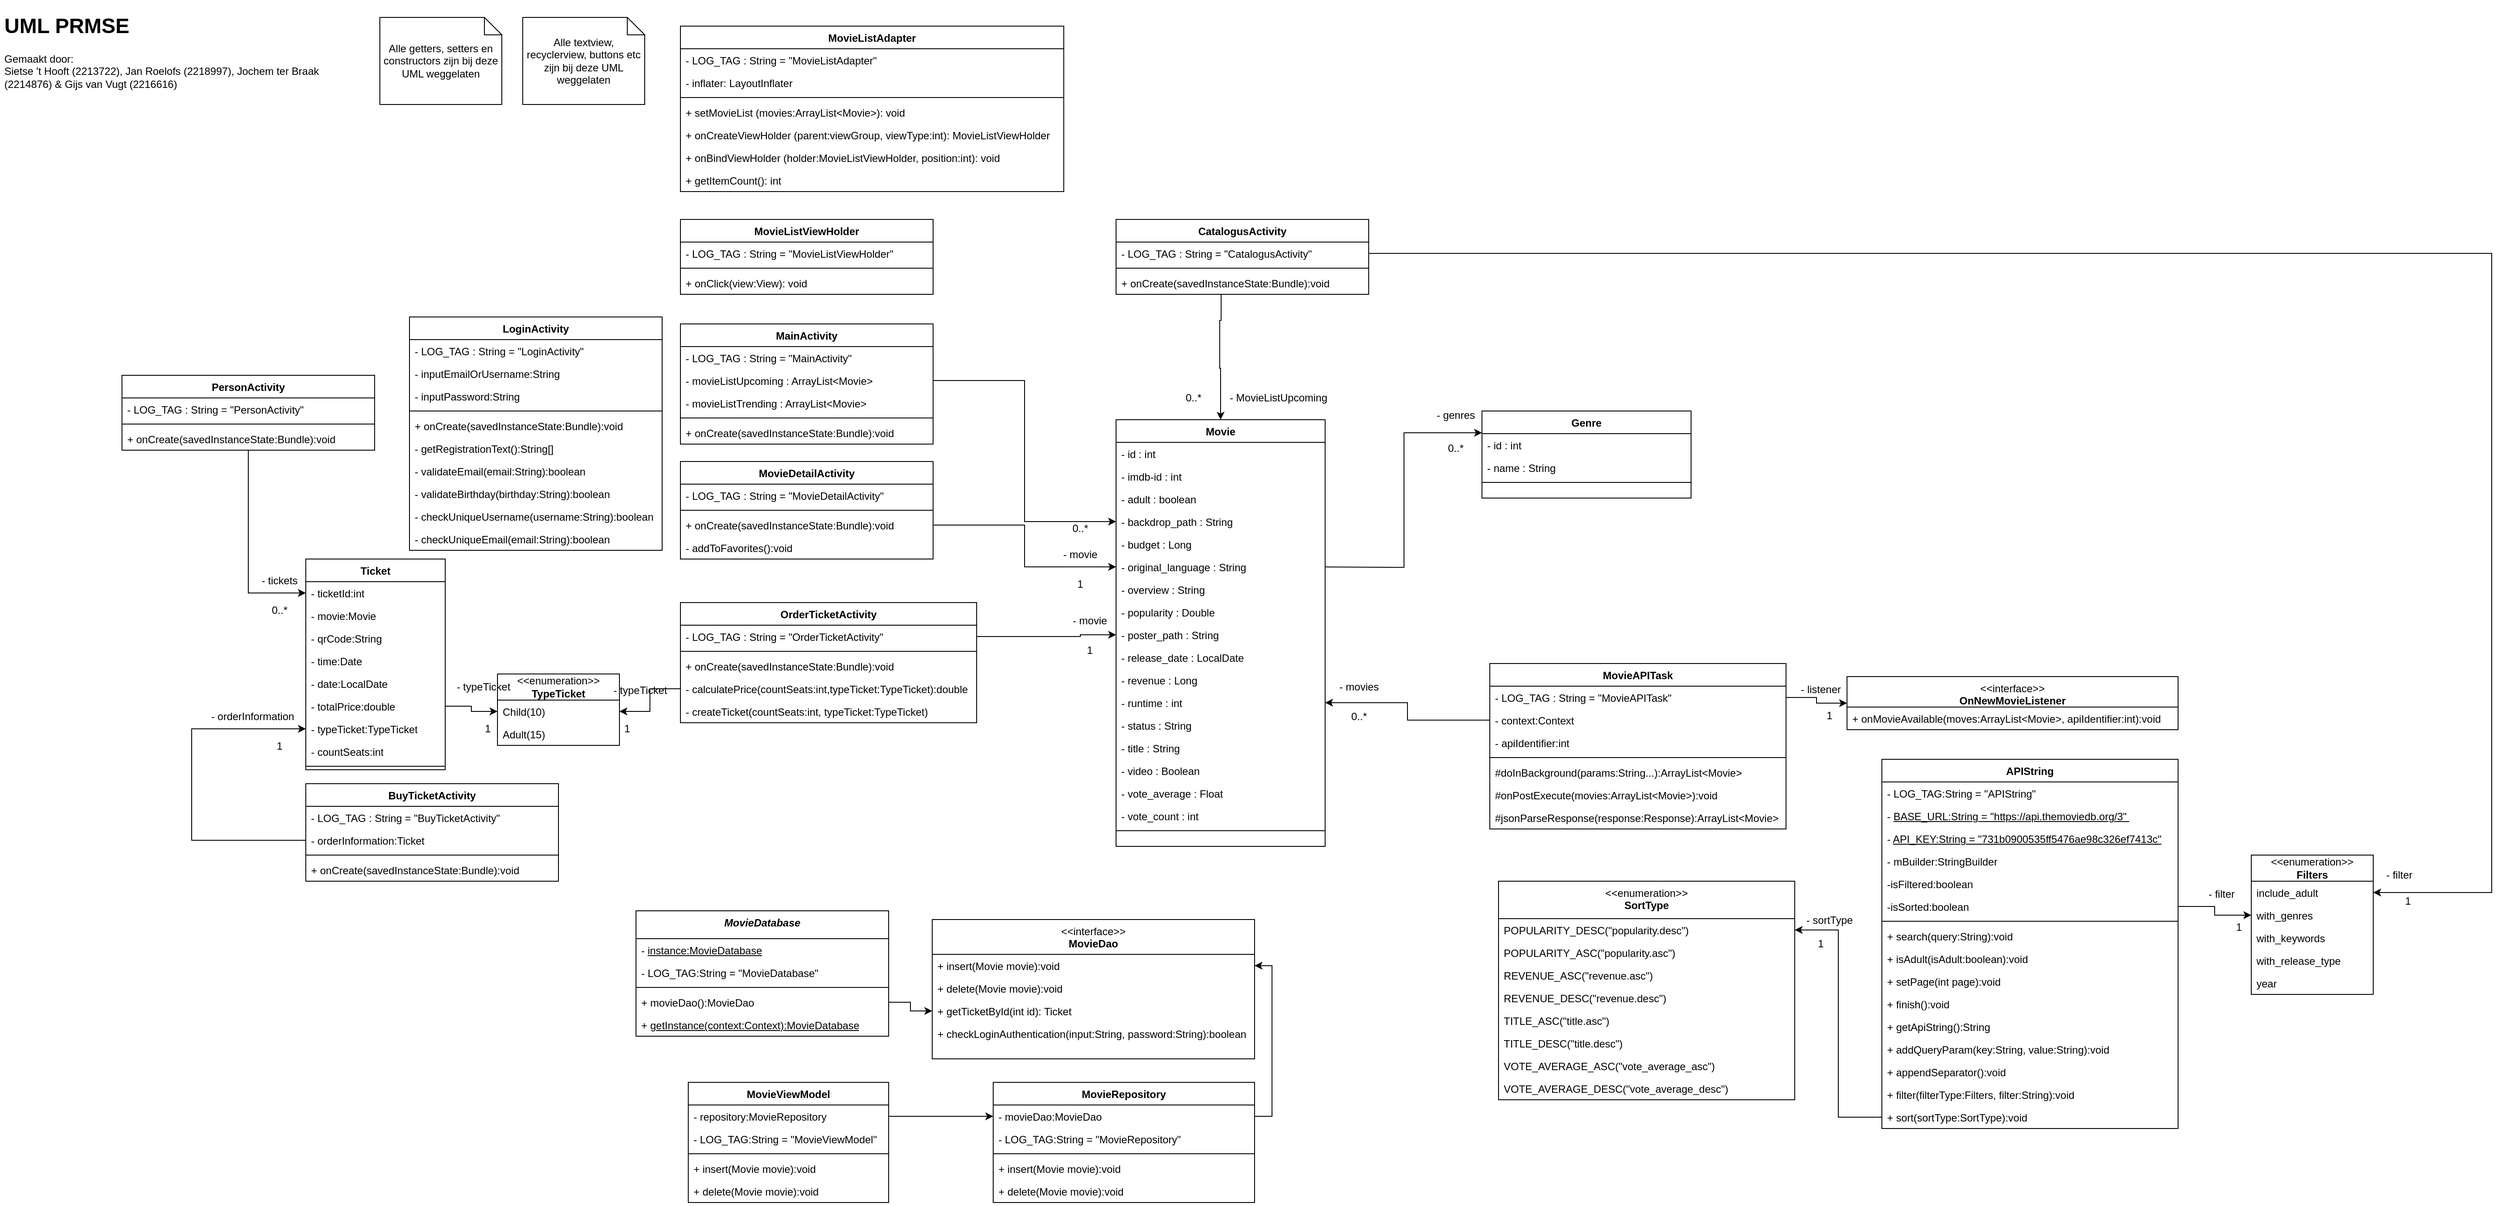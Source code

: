 <mxfile version="24.1.0" type="device">
  <diagram name="Pagina-1" id="AgUDNGpp-gaYc5fbtkKc">
    <mxGraphModel dx="6419" dy="3345" grid="1" gridSize="10" guides="1" tooltips="1" connect="1" arrows="1" fold="1" page="1" pageScale="1" pageWidth="1169" pageHeight="827" math="0" shadow="0">
      <root>
        <mxCell id="0" />
        <mxCell id="1" parent="0" />
        <mxCell id="sj0hanh7x4FYkFo9Fn2X-1" value="MainActivity" style="swimlane;fontStyle=1;align=center;verticalAlign=top;childLayout=stackLayout;horizontal=1;startSize=26;horizontalStack=0;resizeParent=1;resizeParentMax=0;resizeLast=0;collapsible=1;marginBottom=0;whiteSpace=wrap;html=1;" parent="1" vertex="1">
          <mxGeometry x="-379" y="372" width="290" height="138" as="geometry" />
        </mxCell>
        <mxCell id="sj0hanh7x4FYkFo9Fn2X-2" value="- LOG_TAG : String = &quot;MainActivity&quot;" style="text;strokeColor=none;fillColor=none;align=left;verticalAlign=top;spacingLeft=4;spacingRight=4;overflow=hidden;rotatable=0;points=[[0,0.5],[1,0.5]];portConstraint=eastwest;whiteSpace=wrap;html=1;" parent="sj0hanh7x4FYkFo9Fn2X-1" vertex="1">
          <mxGeometry y="26" width="290" height="26" as="geometry" />
        </mxCell>
        <mxCell id="sj0hanh7x4FYkFo9Fn2X-5" value="- movieListUpcoming : ArrayList&amp;lt;Movie&amp;gt;" style="text;strokeColor=none;fillColor=none;align=left;verticalAlign=top;spacingLeft=4;spacingRight=4;overflow=hidden;rotatable=0;points=[[0,0.5],[1,0.5]];portConstraint=eastwest;whiteSpace=wrap;html=1;" parent="sj0hanh7x4FYkFo9Fn2X-1" vertex="1">
          <mxGeometry y="52" width="290" height="26" as="geometry" />
        </mxCell>
        <mxCell id="bFHdkRq58poFshMBTH8G-31" value="- movieListTrending : ArrayList&amp;lt;Movie&amp;gt;" style="text;strokeColor=none;fillColor=none;align=left;verticalAlign=top;spacingLeft=4;spacingRight=4;overflow=hidden;rotatable=0;points=[[0,0.5],[1,0.5]];portConstraint=eastwest;whiteSpace=wrap;html=1;" parent="sj0hanh7x4FYkFo9Fn2X-1" vertex="1">
          <mxGeometry y="78" width="290" height="26" as="geometry" />
        </mxCell>
        <mxCell id="sj0hanh7x4FYkFo9Fn2X-3" value="" style="line;strokeWidth=1;fillColor=none;align=left;verticalAlign=middle;spacingTop=-1;spacingLeft=3;spacingRight=3;rotatable=0;labelPosition=right;points=[];portConstraint=eastwest;strokeColor=inherit;" parent="sj0hanh7x4FYkFo9Fn2X-1" vertex="1">
          <mxGeometry y="104" width="290" height="8" as="geometry" />
        </mxCell>
        <mxCell id="sj0hanh7x4FYkFo9Fn2X-4" value="+ onCreate(savedInstanceState:Bundle):void" style="text;strokeColor=none;fillColor=none;align=left;verticalAlign=top;spacingLeft=4;spacingRight=4;overflow=hidden;rotatable=0;points=[[0,0.5],[1,0.5]];portConstraint=eastwest;whiteSpace=wrap;html=1;" parent="sj0hanh7x4FYkFo9Fn2X-1" vertex="1">
          <mxGeometry y="112" width="290" height="26" as="geometry" />
        </mxCell>
        <mxCell id="sj0hanh7x4FYkFo9Fn2X-6" value="MovieListAdapter" style="swimlane;fontStyle=1;align=center;verticalAlign=top;childLayout=stackLayout;horizontal=1;startSize=26;horizontalStack=0;resizeParent=1;resizeParentMax=0;resizeLast=0;collapsible=1;marginBottom=0;whiteSpace=wrap;html=1;" parent="1" vertex="1">
          <mxGeometry x="-379" y="30" width="440" height="190" as="geometry" />
        </mxCell>
        <mxCell id="sj0hanh7x4FYkFo9Fn2X-7" value="- LOG_TAG : String = &quot;MovieListAdapter&quot;&amp;nbsp;" style="text;strokeColor=none;fillColor=none;align=left;verticalAlign=top;spacingLeft=4;spacingRight=4;overflow=hidden;rotatable=0;points=[[0,0.5],[1,0.5]];portConstraint=eastwest;whiteSpace=wrap;html=1;" parent="sj0hanh7x4FYkFo9Fn2X-6" vertex="1">
          <mxGeometry y="26" width="440" height="26" as="geometry" />
        </mxCell>
        <mxCell id="sj0hanh7x4FYkFo9Fn2X-11" value="- inflater: LayoutInflater" style="text;strokeColor=none;fillColor=none;align=left;verticalAlign=top;spacingLeft=4;spacingRight=4;overflow=hidden;rotatable=0;points=[[0,0.5],[1,0.5]];portConstraint=eastwest;whiteSpace=wrap;html=1;" parent="sj0hanh7x4FYkFo9Fn2X-6" vertex="1">
          <mxGeometry y="52" width="440" height="26" as="geometry" />
        </mxCell>
        <mxCell id="sj0hanh7x4FYkFo9Fn2X-9" value="" style="line;strokeWidth=1;fillColor=none;align=left;verticalAlign=middle;spacingTop=-1;spacingLeft=3;spacingRight=3;rotatable=0;labelPosition=right;points=[];portConstraint=eastwest;strokeColor=inherit;" parent="sj0hanh7x4FYkFo9Fn2X-6" vertex="1">
          <mxGeometry y="78" width="440" height="8" as="geometry" />
        </mxCell>
        <mxCell id="sj0hanh7x4FYkFo9Fn2X-20" value="+ setMovieList (movies:ArrayList&amp;lt;Movie&amp;gt;): void" style="text;strokeColor=none;fillColor=none;align=left;verticalAlign=top;spacingLeft=4;spacingRight=4;overflow=hidden;rotatable=0;points=[[0,0.5],[1,0.5]];portConstraint=eastwest;whiteSpace=wrap;html=1;" parent="sj0hanh7x4FYkFo9Fn2X-6" vertex="1">
          <mxGeometry y="86" width="440" height="26" as="geometry" />
        </mxCell>
        <mxCell id="sj0hanh7x4FYkFo9Fn2X-10" value="+&amp;nbsp;onCreateViewHolder (parent:viewGroup, viewType:int): MovieListViewHolder" style="text;strokeColor=none;fillColor=none;align=left;verticalAlign=top;spacingLeft=4;spacingRight=4;overflow=hidden;rotatable=0;points=[[0,0.5],[1,0.5]];portConstraint=eastwest;whiteSpace=wrap;html=1;" parent="sj0hanh7x4FYkFo9Fn2X-6" vertex="1">
          <mxGeometry y="112" width="440" height="26" as="geometry" />
        </mxCell>
        <mxCell id="sj0hanh7x4FYkFo9Fn2X-21" value="+ onBindViewHolder (holder:MovieListViewHolder, position:int): void" style="text;strokeColor=none;fillColor=none;align=left;verticalAlign=top;spacingLeft=4;spacingRight=4;overflow=hidden;rotatable=0;points=[[0,0.5],[1,0.5]];portConstraint=eastwest;whiteSpace=wrap;html=1;" parent="sj0hanh7x4FYkFo9Fn2X-6" vertex="1">
          <mxGeometry y="138" width="440" height="26" as="geometry" />
        </mxCell>
        <mxCell id="sj0hanh7x4FYkFo9Fn2X-22" value="+ getItemCount(): int" style="text;strokeColor=none;fillColor=none;align=left;verticalAlign=top;spacingLeft=4;spacingRight=4;overflow=hidden;rotatable=0;points=[[0,0.5],[1,0.5]];portConstraint=eastwest;whiteSpace=wrap;html=1;" parent="sj0hanh7x4FYkFo9Fn2X-6" vertex="1">
          <mxGeometry y="164" width="440" height="26" as="geometry" />
        </mxCell>
        <mxCell id="sj0hanh7x4FYkFo9Fn2X-12" value="MovieListViewHolder" style="swimlane;fontStyle=1;align=center;verticalAlign=top;childLayout=stackLayout;horizontal=1;startSize=26;horizontalStack=0;resizeParent=1;resizeParentMax=0;resizeLast=0;collapsible=1;marginBottom=0;whiteSpace=wrap;html=1;" parent="1" vertex="1">
          <mxGeometry x="-379" y="252" width="290" height="86" as="geometry" />
        </mxCell>
        <mxCell id="sj0hanh7x4FYkFo9Fn2X-13" value="- LOG_TAG : String = &quot;MovieListViewHolder&quot;&amp;nbsp;" style="text;strokeColor=none;fillColor=none;align=left;verticalAlign=top;spacingLeft=4;spacingRight=4;overflow=hidden;rotatable=0;points=[[0,0.5],[1,0.5]];portConstraint=eastwest;whiteSpace=wrap;html=1;" parent="sj0hanh7x4FYkFo9Fn2X-12" vertex="1">
          <mxGeometry y="26" width="290" height="26" as="geometry" />
        </mxCell>
        <mxCell id="sj0hanh7x4FYkFo9Fn2X-16" value="" style="line;strokeWidth=1;fillColor=none;align=left;verticalAlign=middle;spacingTop=-1;spacingLeft=3;spacingRight=3;rotatable=0;labelPosition=right;points=[];portConstraint=eastwest;strokeColor=inherit;" parent="sj0hanh7x4FYkFo9Fn2X-12" vertex="1">
          <mxGeometry y="52" width="290" height="8" as="geometry" />
        </mxCell>
        <mxCell id="sj0hanh7x4FYkFo9Fn2X-17" value="+&amp;nbsp;onClick(view:View): void" style="text;strokeColor=none;fillColor=none;align=left;verticalAlign=top;spacingLeft=4;spacingRight=4;overflow=hidden;rotatable=0;points=[[0,0.5],[1,0.5]];portConstraint=eastwest;whiteSpace=wrap;html=1;" parent="sj0hanh7x4FYkFo9Fn2X-12" vertex="1">
          <mxGeometry y="60" width="290" height="26" as="geometry" />
        </mxCell>
        <mxCell id="sj0hanh7x4FYkFo9Fn2X-23" value="MovieDetailActivity" style="swimlane;fontStyle=1;align=center;verticalAlign=top;childLayout=stackLayout;horizontal=1;startSize=26;horizontalStack=0;resizeParent=1;resizeParentMax=0;resizeLast=0;collapsible=1;marginBottom=0;whiteSpace=wrap;html=1;" parent="1" vertex="1">
          <mxGeometry x="-379" y="530" width="290" height="112" as="geometry" />
        </mxCell>
        <mxCell id="sj0hanh7x4FYkFo9Fn2X-24" value="- LOG_TAG : String = &quot;MovieDetailActivity&quot;&amp;nbsp;" style="text;strokeColor=none;fillColor=none;align=left;verticalAlign=top;spacingLeft=4;spacingRight=4;overflow=hidden;rotatable=0;points=[[0,0.5],[1,0.5]];portConstraint=eastwest;whiteSpace=wrap;html=1;" parent="sj0hanh7x4FYkFo9Fn2X-23" vertex="1">
          <mxGeometry y="26" width="290" height="26" as="geometry" />
        </mxCell>
        <mxCell id="sj0hanh7x4FYkFo9Fn2X-25" value="" style="line;strokeWidth=1;fillColor=none;align=left;verticalAlign=middle;spacingTop=-1;spacingLeft=3;spacingRight=3;rotatable=0;labelPosition=right;points=[];portConstraint=eastwest;strokeColor=inherit;" parent="sj0hanh7x4FYkFo9Fn2X-23" vertex="1">
          <mxGeometry y="52" width="290" height="8" as="geometry" />
        </mxCell>
        <mxCell id="sj0hanh7x4FYkFo9Fn2X-26" value="+ onCreate(savedInstanceState:Bundle):void" style="text;strokeColor=none;fillColor=none;align=left;verticalAlign=top;spacingLeft=4;spacingRight=4;overflow=hidden;rotatable=0;points=[[0,0.5],[1,0.5]];portConstraint=eastwest;whiteSpace=wrap;html=1;" parent="sj0hanh7x4FYkFo9Fn2X-23" vertex="1">
          <mxGeometry y="60" width="290" height="26" as="geometry" />
        </mxCell>
        <mxCell id="sj0hanh7x4FYkFo9Fn2X-28" value="- addToFavorites():void" style="text;strokeColor=none;fillColor=none;align=left;verticalAlign=top;spacingLeft=4;spacingRight=4;overflow=hidden;rotatable=0;points=[[0,0.5],[1,0.5]];portConstraint=eastwest;whiteSpace=wrap;html=1;" parent="sj0hanh7x4FYkFo9Fn2X-23" vertex="1">
          <mxGeometry y="86" width="290" height="26" as="geometry" />
        </mxCell>
        <mxCell id="sj0hanh7x4FYkFo9Fn2X-29" value="OrderTicketActivity" style="swimlane;fontStyle=1;align=center;verticalAlign=top;childLayout=stackLayout;horizontal=1;startSize=26;horizontalStack=0;resizeParent=1;resizeParentMax=0;resizeLast=0;collapsible=1;marginBottom=0;whiteSpace=wrap;html=1;" parent="1" vertex="1">
          <mxGeometry x="-379" y="692" width="340" height="138" as="geometry" />
        </mxCell>
        <mxCell id="sj0hanh7x4FYkFo9Fn2X-30" value="- LOG_TAG : String = &quot;OrderTicketActivity&quot;&lt;br&gt;&lt;br&gt;&amp;nbsp;" style="text;strokeColor=none;fillColor=none;align=left;verticalAlign=top;spacingLeft=4;spacingRight=4;overflow=hidden;rotatable=0;points=[[0,0.5],[1,0.5]];portConstraint=eastwest;whiteSpace=wrap;html=1;" parent="sj0hanh7x4FYkFo9Fn2X-29" vertex="1">
          <mxGeometry y="26" width="340" height="26" as="geometry" />
        </mxCell>
        <mxCell id="sj0hanh7x4FYkFo9Fn2X-31" value="" style="line;strokeWidth=1;fillColor=none;align=left;verticalAlign=middle;spacingTop=-1;spacingLeft=3;spacingRight=3;rotatable=0;labelPosition=right;points=[];portConstraint=eastwest;strokeColor=inherit;" parent="sj0hanh7x4FYkFo9Fn2X-29" vertex="1">
          <mxGeometry y="52" width="340" height="8" as="geometry" />
        </mxCell>
        <mxCell id="sj0hanh7x4FYkFo9Fn2X-57" value="+ onCreate(savedInstanceState:Bundle):void" style="text;strokeColor=none;fillColor=none;align=left;verticalAlign=top;spacingLeft=4;spacingRight=4;overflow=hidden;rotatable=0;points=[[0,0.5],[1,0.5]];portConstraint=eastwest;whiteSpace=wrap;html=1;" parent="sj0hanh7x4FYkFo9Fn2X-29" vertex="1">
          <mxGeometry y="60" width="340" height="26" as="geometry" />
        </mxCell>
        <mxCell id="sj0hanh7x4FYkFo9Fn2X-32" value="- calculatePrice(countSeats:int,typeTicket:TypeTicket):double" style="text;strokeColor=none;fillColor=none;align=left;verticalAlign=top;spacingLeft=4;spacingRight=4;overflow=hidden;rotatable=0;points=[[0,0.5],[1,0.5]];portConstraint=eastwest;whiteSpace=wrap;html=1;" parent="sj0hanh7x4FYkFo9Fn2X-29" vertex="1">
          <mxGeometry y="86" width="340" height="26" as="geometry" />
        </mxCell>
        <mxCell id="vRxw1YbZe6nklv4IU9u_-30" value="- createTicket(countSeats:int, typeTicket:TypeTicket)" style="text;strokeColor=none;fillColor=none;align=left;verticalAlign=top;spacingLeft=4;spacingRight=4;overflow=hidden;rotatable=0;points=[[0,0.5],[1,0.5]];portConstraint=eastwest;whiteSpace=wrap;html=1;" vertex="1" parent="sj0hanh7x4FYkFo9Fn2X-29">
          <mxGeometry y="112" width="340" height="26" as="geometry" />
        </mxCell>
        <mxCell id="sj0hanh7x4FYkFo9Fn2X-42" value="BuyTicketActivity" style="swimlane;fontStyle=1;align=center;verticalAlign=top;childLayout=stackLayout;horizontal=1;startSize=26;horizontalStack=0;resizeParent=1;resizeParentMax=0;resizeLast=0;collapsible=1;marginBottom=0;whiteSpace=wrap;html=1;" parent="1" vertex="1">
          <mxGeometry x="-809" y="900" width="290" height="112" as="geometry" />
        </mxCell>
        <mxCell id="sj0hanh7x4FYkFo9Fn2X-43" value="- LOG_TAG : String = &quot;BuyTicketActivity&quot;&lt;br&gt;&lt;br&gt;&amp;nbsp;" style="text;strokeColor=none;fillColor=none;align=left;verticalAlign=top;spacingLeft=4;spacingRight=4;overflow=hidden;rotatable=0;points=[[0,0.5],[1,0.5]];portConstraint=eastwest;whiteSpace=wrap;html=1;" parent="sj0hanh7x4FYkFo9Fn2X-42" vertex="1">
          <mxGeometry y="26" width="290" height="26" as="geometry" />
        </mxCell>
        <mxCell id="sj0hanh7x4FYkFo9Fn2X-50" value="- orderInformation:Ticket" style="text;strokeColor=none;fillColor=none;align=left;verticalAlign=top;spacingLeft=4;spacingRight=4;overflow=hidden;rotatable=0;points=[[0,0.5],[1,0.5]];portConstraint=eastwest;whiteSpace=wrap;html=1;" parent="sj0hanh7x4FYkFo9Fn2X-42" vertex="1">
          <mxGeometry y="52" width="290" height="26" as="geometry" />
        </mxCell>
        <mxCell id="sj0hanh7x4FYkFo9Fn2X-47" value="" style="line;strokeWidth=1;fillColor=none;align=left;verticalAlign=middle;spacingTop=-1;spacingLeft=3;spacingRight=3;rotatable=0;labelPosition=right;points=[];portConstraint=eastwest;strokeColor=inherit;" parent="sj0hanh7x4FYkFo9Fn2X-42" vertex="1">
          <mxGeometry y="78" width="290" height="8" as="geometry" />
        </mxCell>
        <mxCell id="sj0hanh7x4FYkFo9Fn2X-59" value="+ onCreate(savedInstanceState:Bundle):void" style="text;strokeColor=none;fillColor=none;align=left;verticalAlign=top;spacingLeft=4;spacingRight=4;overflow=hidden;rotatable=0;points=[[0,0.5],[1,0.5]];portConstraint=eastwest;whiteSpace=wrap;html=1;" parent="sj0hanh7x4FYkFo9Fn2X-42" vertex="1">
          <mxGeometry y="86" width="290" height="26" as="geometry" />
        </mxCell>
        <mxCell id="sj0hanh7x4FYkFo9Fn2X-51" value="CatalogusActivity" style="swimlane;fontStyle=1;align=center;verticalAlign=top;childLayout=stackLayout;horizontal=1;startSize=26;horizontalStack=0;resizeParent=1;resizeParentMax=0;resizeLast=0;collapsible=1;marginBottom=0;whiteSpace=wrap;html=1;" parent="1" vertex="1">
          <mxGeometry x="121" y="252" width="290" height="86" as="geometry" />
        </mxCell>
        <mxCell id="sj0hanh7x4FYkFo9Fn2X-52" value="- LOG_TAG : String = &quot;CatalogusActivity&quot;&lt;br&gt;&lt;br&gt;&amp;nbsp;" style="text;strokeColor=none;fillColor=none;align=left;verticalAlign=top;spacingLeft=4;spacingRight=4;overflow=hidden;rotatable=0;points=[[0,0.5],[1,0.5]];portConstraint=eastwest;whiteSpace=wrap;html=1;" parent="sj0hanh7x4FYkFo9Fn2X-51" vertex="1">
          <mxGeometry y="26" width="290" height="26" as="geometry" />
        </mxCell>
        <mxCell id="sj0hanh7x4FYkFo9Fn2X-55" value="" style="line;strokeWidth=1;fillColor=none;align=left;verticalAlign=middle;spacingTop=-1;spacingLeft=3;spacingRight=3;rotatable=0;labelPosition=right;points=[];portConstraint=eastwest;strokeColor=inherit;" parent="sj0hanh7x4FYkFo9Fn2X-51" vertex="1">
          <mxGeometry y="52" width="290" height="8" as="geometry" />
        </mxCell>
        <mxCell id="sj0hanh7x4FYkFo9Fn2X-56" value="+ onCreate(savedInstanceState:Bundle):void" style="text;strokeColor=none;fillColor=none;align=left;verticalAlign=top;spacingLeft=4;spacingRight=4;overflow=hidden;rotatable=0;points=[[0,0.5],[1,0.5]];portConstraint=eastwest;whiteSpace=wrap;html=1;" parent="sj0hanh7x4FYkFo9Fn2X-51" vertex="1">
          <mxGeometry y="60" width="290" height="26" as="geometry" />
        </mxCell>
        <mxCell id="sj0hanh7x4FYkFo9Fn2X-60" value="LoginActivity" style="swimlane;fontStyle=1;align=center;verticalAlign=top;childLayout=stackLayout;horizontal=1;startSize=26;horizontalStack=0;resizeParent=1;resizeParentMax=0;resizeLast=0;collapsible=1;marginBottom=0;whiteSpace=wrap;html=1;" parent="1" vertex="1">
          <mxGeometry x="-690" y="364" width="290" height="268" as="geometry" />
        </mxCell>
        <mxCell id="bFHdkRq58poFshMBTH8G-33" value="- LOG_TAG : String = &quot;LoginActivity&quot;" style="text;strokeColor=none;fillColor=none;align=left;verticalAlign=top;spacingLeft=4;spacingRight=4;overflow=hidden;rotatable=0;points=[[0,0.5],[1,0.5]];portConstraint=eastwest;whiteSpace=wrap;html=1;" parent="sj0hanh7x4FYkFo9Fn2X-60" vertex="1">
          <mxGeometry y="26" width="290" height="26" as="geometry" />
        </mxCell>
        <mxCell id="bFHdkRq58poFshMBTH8G-34" value="- inputEmailOrUsername:String" style="text;strokeColor=none;fillColor=none;align=left;verticalAlign=top;spacingLeft=4;spacingRight=4;overflow=hidden;rotatable=0;points=[[0,0.5],[1,0.5]];portConstraint=eastwest;whiteSpace=wrap;html=1;" parent="sj0hanh7x4FYkFo9Fn2X-60" vertex="1">
          <mxGeometry y="52" width="290" height="26" as="geometry" />
        </mxCell>
        <mxCell id="sj0hanh7x4FYkFo9Fn2X-62" value="- inputPassword:String" style="text;strokeColor=none;fillColor=none;align=left;verticalAlign=top;spacingLeft=4;spacingRight=4;overflow=hidden;rotatable=0;points=[[0,0.5],[1,0.5]];portConstraint=eastwest;whiteSpace=wrap;html=1;" parent="sj0hanh7x4FYkFo9Fn2X-60" vertex="1">
          <mxGeometry y="78" width="290" height="26" as="geometry" />
        </mxCell>
        <mxCell id="sj0hanh7x4FYkFo9Fn2X-63" value="" style="line;strokeWidth=1;fillColor=none;align=left;verticalAlign=middle;spacingTop=-1;spacingLeft=3;spacingRight=3;rotatable=0;labelPosition=right;points=[];portConstraint=eastwest;strokeColor=inherit;" parent="sj0hanh7x4FYkFo9Fn2X-60" vertex="1">
          <mxGeometry y="104" width="290" height="8" as="geometry" />
        </mxCell>
        <mxCell id="sj0hanh7x4FYkFo9Fn2X-64" value="+ onCreate(savedInstanceState:Bundle):void" style="text;strokeColor=none;fillColor=none;align=left;verticalAlign=top;spacingLeft=4;spacingRight=4;overflow=hidden;rotatable=0;points=[[0,0.5],[1,0.5]];portConstraint=eastwest;whiteSpace=wrap;html=1;" parent="sj0hanh7x4FYkFo9Fn2X-60" vertex="1">
          <mxGeometry y="112" width="290" height="26" as="geometry" />
        </mxCell>
        <mxCell id="sj0hanh7x4FYkFo9Fn2X-69" value="- getRegistrationText():String[]" style="text;strokeColor=none;fillColor=none;align=left;verticalAlign=top;spacingLeft=4;spacingRight=4;overflow=hidden;rotatable=0;points=[[0,0.5],[1,0.5]];portConstraint=eastwest;whiteSpace=wrap;html=1;" parent="sj0hanh7x4FYkFo9Fn2X-60" vertex="1">
          <mxGeometry y="138" width="290" height="26" as="geometry" />
        </mxCell>
        <mxCell id="sj0hanh7x4FYkFo9Fn2X-71" value="- validateEmail(email:String):boolean" style="text;strokeColor=none;fillColor=none;align=left;verticalAlign=top;spacingLeft=4;spacingRight=4;overflow=hidden;rotatable=0;points=[[0,0.5],[1,0.5]];portConstraint=eastwest;whiteSpace=wrap;html=1;" parent="sj0hanh7x4FYkFo9Fn2X-60" vertex="1">
          <mxGeometry y="164" width="290" height="26" as="geometry" />
        </mxCell>
        <mxCell id="sj0hanh7x4FYkFo9Fn2X-86" value="- validateBirthday(birthday:String):boolean" style="text;strokeColor=none;fillColor=none;align=left;verticalAlign=top;spacingLeft=4;spacingRight=4;overflow=hidden;rotatable=0;points=[[0,0.5],[1,0.5]];portConstraint=eastwest;whiteSpace=wrap;html=1;" parent="sj0hanh7x4FYkFo9Fn2X-60" vertex="1">
          <mxGeometry y="190" width="290" height="26" as="geometry" />
        </mxCell>
        <mxCell id="sj0hanh7x4FYkFo9Fn2X-88" value="- checkUniqueUsername(username:String):boolean" style="text;strokeColor=none;fillColor=none;align=left;verticalAlign=top;spacingLeft=4;spacingRight=4;overflow=hidden;rotatable=0;points=[[0,0.5],[1,0.5]];portConstraint=eastwest;whiteSpace=wrap;html=1;" parent="sj0hanh7x4FYkFo9Fn2X-60" vertex="1">
          <mxGeometry y="216" width="290" height="26" as="geometry" />
        </mxCell>
        <mxCell id="sj0hanh7x4FYkFo9Fn2X-72" value="- checkUniqueEmail(email:String):boolean" style="text;strokeColor=none;fillColor=none;align=left;verticalAlign=top;spacingLeft=4;spacingRight=4;overflow=hidden;rotatable=0;points=[[0,0.5],[1,0.5]];portConstraint=eastwest;whiteSpace=wrap;html=1;" parent="sj0hanh7x4FYkFo9Fn2X-60" vertex="1">
          <mxGeometry y="242" width="290" height="26" as="geometry" />
        </mxCell>
        <mxCell id="rx2rJmSICjaclNCafGp3-42" style="edgeStyle=orthogonalEdgeStyle;rounded=0;orthogonalLoop=1;jettySize=auto;html=1;entryX=0;entryY=0.5;entryDx=0;entryDy=0;" parent="1" source="sj0hanh7x4FYkFo9Fn2X-73" target="rx2rJmSICjaclNCafGp3-28" edge="1">
          <mxGeometry relative="1" as="geometry" />
        </mxCell>
        <mxCell id="sj0hanh7x4FYkFo9Fn2X-73" value="PersonActivity" style="swimlane;fontStyle=1;align=center;verticalAlign=top;childLayout=stackLayout;horizontal=1;startSize=26;horizontalStack=0;resizeParent=1;resizeParentMax=0;resizeLast=0;collapsible=1;marginBottom=0;whiteSpace=wrap;html=1;" parent="1" vertex="1">
          <mxGeometry x="-1020" y="431" width="290" height="86" as="geometry" />
        </mxCell>
        <mxCell id="sj0hanh7x4FYkFo9Fn2X-74" value="- LOG_TAG : String = &quot;PersonActivity&quot;" style="text;strokeColor=none;fillColor=none;align=left;verticalAlign=top;spacingLeft=4;spacingRight=4;overflow=hidden;rotatable=0;points=[[0,0.5],[1,0.5]];portConstraint=eastwest;whiteSpace=wrap;html=1;" parent="sj0hanh7x4FYkFo9Fn2X-73" vertex="1">
          <mxGeometry y="26" width="290" height="26" as="geometry" />
        </mxCell>
        <mxCell id="sj0hanh7x4FYkFo9Fn2X-75" value="" style="line;strokeWidth=1;fillColor=none;align=left;verticalAlign=middle;spacingTop=-1;spacingLeft=3;spacingRight=3;rotatable=0;labelPosition=right;points=[];portConstraint=eastwest;strokeColor=inherit;" parent="sj0hanh7x4FYkFo9Fn2X-73" vertex="1">
          <mxGeometry y="52" width="290" height="8" as="geometry" />
        </mxCell>
        <mxCell id="sj0hanh7x4FYkFo9Fn2X-76" value="+ onCreate(savedInstanceState:Bundle):void" style="text;strokeColor=none;fillColor=none;align=left;verticalAlign=top;spacingLeft=4;spacingRight=4;overflow=hidden;rotatable=0;points=[[0,0.5],[1,0.5]];portConstraint=eastwest;whiteSpace=wrap;html=1;" parent="sj0hanh7x4FYkFo9Fn2X-73" vertex="1">
          <mxGeometry y="60" width="290" height="26" as="geometry" />
        </mxCell>
        <mxCell id="sj0hanh7x4FYkFo9Fn2X-90" value="&amp;lt;&amp;lt;enumeration&amp;gt;&amp;gt;&lt;br&gt;&lt;b&gt;Filters&lt;/b&gt;" style="swimlane;fontStyle=0;childLayout=stackLayout;horizontal=1;startSize=30;fillColor=none;horizontalStack=0;resizeParent=1;resizeParentMax=0;resizeLast=0;collapsible=1;marginBottom=0;whiteSpace=wrap;html=1;" parent="1" vertex="1">
          <mxGeometry x="1424" y="982" width="140" height="160" as="geometry" />
        </mxCell>
        <mxCell id="sj0hanh7x4FYkFo9Fn2X-91" value="include_adult" style="text;strokeColor=none;fillColor=none;align=left;verticalAlign=top;spacingLeft=4;spacingRight=4;overflow=hidden;rotatable=0;points=[[0,0.5],[1,0.5]];portConstraint=eastwest;whiteSpace=wrap;html=1;" parent="sj0hanh7x4FYkFo9Fn2X-90" vertex="1">
          <mxGeometry y="30" width="140" height="26" as="geometry" />
        </mxCell>
        <mxCell id="sj0hanh7x4FYkFo9Fn2X-92" value="with_genres" style="text;strokeColor=none;fillColor=none;align=left;verticalAlign=top;spacingLeft=4;spacingRight=4;overflow=hidden;rotatable=0;points=[[0,0.5],[1,0.5]];portConstraint=eastwest;whiteSpace=wrap;html=1;" parent="sj0hanh7x4FYkFo9Fn2X-90" vertex="1">
          <mxGeometry y="56" width="140" height="26" as="geometry" />
        </mxCell>
        <mxCell id="sj0hanh7x4FYkFo9Fn2X-94" value="with_keywords" style="text;strokeColor=none;fillColor=none;align=left;verticalAlign=top;spacingLeft=4;spacingRight=4;overflow=hidden;rotatable=0;points=[[0,0.5],[1,0.5]];portConstraint=eastwest;whiteSpace=wrap;html=1;" parent="sj0hanh7x4FYkFo9Fn2X-90" vertex="1">
          <mxGeometry y="82" width="140" height="26" as="geometry" />
        </mxCell>
        <mxCell id="sj0hanh7x4FYkFo9Fn2X-95" value="with_release_type" style="text;strokeColor=none;fillColor=none;align=left;verticalAlign=top;spacingLeft=4;spacingRight=4;overflow=hidden;rotatable=0;points=[[0,0.5],[1,0.5]];portConstraint=eastwest;whiteSpace=wrap;html=1;" parent="sj0hanh7x4FYkFo9Fn2X-90" vertex="1">
          <mxGeometry y="108" width="140" height="26" as="geometry" />
        </mxCell>
        <mxCell id="sj0hanh7x4FYkFo9Fn2X-97" value="year" style="text;strokeColor=none;fillColor=none;align=left;verticalAlign=top;spacingLeft=4;spacingRight=4;overflow=hidden;rotatable=0;points=[[0,0.5],[1,0.5]];portConstraint=eastwest;whiteSpace=wrap;html=1;" parent="sj0hanh7x4FYkFo9Fn2X-90" vertex="1">
          <mxGeometry y="134" width="140" height="26" as="geometry" />
        </mxCell>
        <mxCell id="rD6XlzMQveImMLOQV8YC-1" value="Movie" style="swimlane;fontStyle=1;align=center;verticalAlign=top;childLayout=stackLayout;horizontal=1;startSize=26;horizontalStack=0;resizeParent=1;resizeLast=0;collapsible=1;marginBottom=0;rounded=0;shadow=0;strokeWidth=1;" parent="1" vertex="1">
          <mxGeometry x="121" y="482" width="240" height="490" as="geometry">
            <mxRectangle x="340" y="380" width="170" height="26" as="alternateBounds" />
          </mxGeometry>
        </mxCell>
        <mxCell id="rD6XlzMQveImMLOQV8YC-2" value="- id : int" style="text;align=left;verticalAlign=top;spacingLeft=4;spacingRight=4;overflow=hidden;rotatable=0;points=[[0,0.5],[1,0.5]];portConstraint=eastwest;" parent="rD6XlzMQveImMLOQV8YC-1" vertex="1">
          <mxGeometry y="26" width="240" height="26" as="geometry" />
        </mxCell>
        <mxCell id="rD6XlzMQveImMLOQV8YC-3" value="- imdb-id : int" style="text;align=left;verticalAlign=top;spacingLeft=4;spacingRight=4;overflow=hidden;rotatable=0;points=[[0,0.5],[1,0.5]];portConstraint=eastwest;" parent="rD6XlzMQveImMLOQV8YC-1" vertex="1">
          <mxGeometry y="52" width="240" height="26" as="geometry" />
        </mxCell>
        <mxCell id="rD6XlzMQveImMLOQV8YC-4" value="- adult : boolean&#xa;" style="text;align=left;verticalAlign=top;spacingLeft=4;spacingRight=4;overflow=hidden;rotatable=0;points=[[0,0.5],[1,0.5]];portConstraint=eastwest;" parent="rD6XlzMQveImMLOQV8YC-1" vertex="1">
          <mxGeometry y="78" width="240" height="26" as="geometry" />
        </mxCell>
        <mxCell id="rD6XlzMQveImMLOQV8YC-5" value="- backdrop_path : String" style="text;align=left;verticalAlign=top;spacingLeft=4;spacingRight=4;overflow=hidden;rotatable=0;points=[[0,0.5],[1,0.5]];portConstraint=eastwest;" parent="rD6XlzMQveImMLOQV8YC-1" vertex="1">
          <mxGeometry y="104" width="240" height="26" as="geometry" />
        </mxCell>
        <mxCell id="rD6XlzMQveImMLOQV8YC-6" value="- budget : Long" style="text;align=left;verticalAlign=top;spacingLeft=4;spacingRight=4;overflow=hidden;rotatable=0;points=[[0,0.5],[1,0.5]];portConstraint=eastwest;" parent="rD6XlzMQveImMLOQV8YC-1" vertex="1">
          <mxGeometry y="130" width="240" height="26" as="geometry" />
        </mxCell>
        <mxCell id="rD6XlzMQveImMLOQV8YC-8" value="- original_language : String" style="text;align=left;verticalAlign=top;spacingLeft=4;spacingRight=4;overflow=hidden;rotatable=0;points=[[0,0.5],[1,0.5]];portConstraint=eastwest;" parent="rD6XlzMQveImMLOQV8YC-1" vertex="1">
          <mxGeometry y="156" width="240" height="26" as="geometry" />
        </mxCell>
        <mxCell id="rD6XlzMQveImMLOQV8YC-9" value="- overview : String" style="text;align=left;verticalAlign=top;spacingLeft=4;spacingRight=4;overflow=hidden;rotatable=0;points=[[0,0.5],[1,0.5]];portConstraint=eastwest;" parent="rD6XlzMQveImMLOQV8YC-1" vertex="1">
          <mxGeometry y="182" width="240" height="26" as="geometry" />
        </mxCell>
        <mxCell id="rD6XlzMQveImMLOQV8YC-10" value="- popularity : Double" style="text;align=left;verticalAlign=top;spacingLeft=4;spacingRight=4;overflow=hidden;rotatable=0;points=[[0,0.5],[1,0.5]];portConstraint=eastwest;" parent="rD6XlzMQveImMLOQV8YC-1" vertex="1">
          <mxGeometry y="208" width="240" height="26" as="geometry" />
        </mxCell>
        <mxCell id="rD6XlzMQveImMLOQV8YC-11" value="- poster_path : String" style="text;align=left;verticalAlign=top;spacingLeft=4;spacingRight=4;overflow=hidden;rotatable=0;points=[[0,0.5],[1,0.5]];portConstraint=eastwest;" parent="rD6XlzMQveImMLOQV8YC-1" vertex="1">
          <mxGeometry y="234" width="240" height="26" as="geometry" />
        </mxCell>
        <mxCell id="rD6XlzMQveImMLOQV8YC-12" value="- release_date : LocalDate" style="text;align=left;verticalAlign=top;spacingLeft=4;spacingRight=4;overflow=hidden;rotatable=0;points=[[0,0.5],[1,0.5]];portConstraint=eastwest;" parent="rD6XlzMQveImMLOQV8YC-1" vertex="1">
          <mxGeometry y="260" width="240" height="26" as="geometry" />
        </mxCell>
        <mxCell id="rD6XlzMQveImMLOQV8YC-13" value="- revenue : Long" style="text;align=left;verticalAlign=top;spacingLeft=4;spacingRight=4;overflow=hidden;rotatable=0;points=[[0,0.5],[1,0.5]];portConstraint=eastwest;" parent="rD6XlzMQveImMLOQV8YC-1" vertex="1">
          <mxGeometry y="286" width="240" height="26" as="geometry" />
        </mxCell>
        <mxCell id="rD6XlzMQveImMLOQV8YC-14" value="- runtime : int" style="text;align=left;verticalAlign=top;spacingLeft=4;spacingRight=4;overflow=hidden;rotatable=0;points=[[0,0.5],[1,0.5]];portConstraint=eastwest;" parent="rD6XlzMQveImMLOQV8YC-1" vertex="1">
          <mxGeometry y="312" width="240" height="26" as="geometry" />
        </mxCell>
        <mxCell id="rD6XlzMQveImMLOQV8YC-15" value="- status : String" style="text;align=left;verticalAlign=top;spacingLeft=4;spacingRight=4;overflow=hidden;rotatable=0;points=[[0,0.5],[1,0.5]];portConstraint=eastwest;" parent="rD6XlzMQveImMLOQV8YC-1" vertex="1">
          <mxGeometry y="338" width="240" height="26" as="geometry" />
        </mxCell>
        <mxCell id="rD6XlzMQveImMLOQV8YC-16" value="- title : String" style="text;align=left;verticalAlign=top;spacingLeft=4;spacingRight=4;overflow=hidden;rotatable=0;points=[[0,0.5],[1,0.5]];portConstraint=eastwest;" parent="rD6XlzMQveImMLOQV8YC-1" vertex="1">
          <mxGeometry y="364" width="240" height="26" as="geometry" />
        </mxCell>
        <mxCell id="rD6XlzMQveImMLOQV8YC-17" value="- video : Boolean" style="text;align=left;verticalAlign=top;spacingLeft=4;spacingRight=4;overflow=hidden;rotatable=0;points=[[0,0.5],[1,0.5]];portConstraint=eastwest;" parent="rD6XlzMQveImMLOQV8YC-1" vertex="1">
          <mxGeometry y="390" width="240" height="26" as="geometry" />
        </mxCell>
        <mxCell id="rD6XlzMQveImMLOQV8YC-18" value="- vote_average : Float" style="text;align=left;verticalAlign=top;spacingLeft=4;spacingRight=4;overflow=hidden;rotatable=0;points=[[0,0.5],[1,0.5]];portConstraint=eastwest;" parent="rD6XlzMQveImMLOQV8YC-1" vertex="1">
          <mxGeometry y="416" width="240" height="26" as="geometry" />
        </mxCell>
        <mxCell id="rD6XlzMQveImMLOQV8YC-19" value="- vote_count : int" style="text;align=left;verticalAlign=top;spacingLeft=4;spacingRight=4;overflow=hidden;rotatable=0;points=[[0,0.5],[1,0.5]];portConstraint=eastwest;" parent="rD6XlzMQveImMLOQV8YC-1" vertex="1">
          <mxGeometry y="442" width="240" height="26" as="geometry" />
        </mxCell>
        <mxCell id="rD6XlzMQveImMLOQV8YC-20" value="" style="line;html=1;strokeWidth=1;align=left;verticalAlign=middle;spacingTop=-1;spacingLeft=3;spacingRight=3;rotatable=0;labelPosition=right;points=[];portConstraint=eastwest;" parent="rD6XlzMQveImMLOQV8YC-1" vertex="1">
          <mxGeometry y="468" width="240" height="8" as="geometry" />
        </mxCell>
        <mxCell id="rD6XlzMQveImMLOQV8YC-22" value="Genre" style="swimlane;fontStyle=1;align=center;verticalAlign=top;childLayout=stackLayout;horizontal=1;startSize=26;horizontalStack=0;resizeParent=1;resizeLast=0;collapsible=1;marginBottom=0;rounded=0;shadow=0;strokeWidth=1;" parent="1" vertex="1">
          <mxGeometry x="541" y="472" width="240" height="100" as="geometry">
            <mxRectangle x="340" y="380" width="170" height="26" as="alternateBounds" />
          </mxGeometry>
        </mxCell>
        <mxCell id="rD6XlzMQveImMLOQV8YC-23" value="- id : int" style="text;align=left;verticalAlign=top;spacingLeft=4;spacingRight=4;overflow=hidden;rotatable=0;points=[[0,0.5],[1,0.5]];portConstraint=eastwest;" parent="rD6XlzMQveImMLOQV8YC-22" vertex="1">
          <mxGeometry y="26" width="240" height="26" as="geometry" />
        </mxCell>
        <mxCell id="rD6XlzMQveImMLOQV8YC-24" value="- name : String" style="text;align=left;verticalAlign=top;spacingLeft=4;spacingRight=4;overflow=hidden;rotatable=0;points=[[0,0.5],[1,0.5]];portConstraint=eastwest;" parent="rD6XlzMQveImMLOQV8YC-22" vertex="1">
          <mxGeometry y="52" width="240" height="26" as="geometry" />
        </mxCell>
        <mxCell id="rD6XlzMQveImMLOQV8YC-25" value="" style="line;html=1;strokeWidth=1;align=left;verticalAlign=middle;spacingTop=-1;spacingLeft=3;spacingRight=3;rotatable=0;labelPosition=right;points=[];portConstraint=eastwest;" parent="rD6XlzMQveImMLOQV8YC-22" vertex="1">
          <mxGeometry y="78" width="240" height="8" as="geometry" />
        </mxCell>
        <mxCell id="rD6XlzMQveImMLOQV8YC-26" value="&lt;h1&gt;&lt;span style=&quot;background-color: initial;&quot;&gt;UML PRMSE&lt;/span&gt;&lt;/h1&gt;&lt;p&gt;&lt;span style=&quot;font-size: 12px; font-weight: 400;&quot;&gt;Gemaakt door:&lt;br&gt;&lt;/span&gt;Sietse &#39;t Hooft (2213722), Jan Roelofs (2218997), Jochem ter Braak (2214876) &amp;amp; Gijs van Vugt (2216616)&lt;/p&gt;" style="text;html=1;spacing=5;spacingTop=-20;whiteSpace=wrap;overflow=hidden;rounded=0;" parent="1" vertex="1">
          <mxGeometry x="-1160" y="10" width="390" height="120" as="geometry" />
        </mxCell>
        <mxCell id="rD6XlzMQveImMLOQV8YC-27" value="Alle getters, setters en constructors zijn bij deze UML weggelaten" style="shape=note;size=20;whiteSpace=wrap;html=1;" parent="1" vertex="1">
          <mxGeometry x="-724" y="20" width="140" height="100" as="geometry" />
        </mxCell>
        <mxCell id="rD6XlzMQveImMLOQV8YC-41" value="&lt;span style=&quot;font-weight: normal;&quot;&gt;&amp;lt;&amp;lt;interface&amp;gt;&amp;gt;&lt;/span&gt;&lt;br&gt;MovieDao" style="swimlane;fontStyle=1;align=center;verticalAlign=top;childLayout=stackLayout;horizontal=1;startSize=40;horizontalStack=0;resizeParent=1;resizeParentMax=0;resizeLast=0;collapsible=1;marginBottom=0;whiteSpace=wrap;html=1;" parent="1" vertex="1">
          <mxGeometry x="-90" y="1056" width="370" height="160" as="geometry" />
        </mxCell>
        <mxCell id="rD6XlzMQveImMLOQV8YC-46" value="+ insert(Movie movie):void" style="text;strokeColor=none;fillColor=none;align=left;verticalAlign=top;spacingLeft=4;spacingRight=4;overflow=hidden;rotatable=0;points=[[0,0.5],[1,0.5]];portConstraint=eastwest;whiteSpace=wrap;html=1;" parent="rD6XlzMQveImMLOQV8YC-41" vertex="1">
          <mxGeometry y="40" width="370" height="26" as="geometry" />
        </mxCell>
        <mxCell id="rD6XlzMQveImMLOQV8YC-47" value="+ delete(Movie movie):void" style="text;strokeColor=none;fillColor=none;align=left;verticalAlign=top;spacingLeft=4;spacingRight=4;overflow=hidden;rotatable=0;points=[[0,0.5],[1,0.5]];portConstraint=eastwest;whiteSpace=wrap;html=1;" parent="rD6XlzMQveImMLOQV8YC-41" vertex="1">
          <mxGeometry y="66" width="370" height="26" as="geometry" />
        </mxCell>
        <mxCell id="rD6XlzMQveImMLOQV8YC-50" value="+ getTicketById(int id): Ticket" style="text;strokeColor=none;fillColor=none;align=left;verticalAlign=top;spacingLeft=4;spacingRight=4;overflow=hidden;rotatable=0;points=[[0,0.5],[1,0.5]];portConstraint=eastwest;whiteSpace=wrap;html=1;" parent="rD6XlzMQveImMLOQV8YC-41" vertex="1">
          <mxGeometry y="92" width="370" height="26" as="geometry" />
        </mxCell>
        <mxCell id="rD6XlzMQveImMLOQV8YC-51" value="+ checkLoginAuthentication(input:String, password:String):boolean" style="text;strokeColor=none;fillColor=none;align=left;verticalAlign=top;spacingLeft=4;spacingRight=4;overflow=hidden;rotatable=0;points=[[0,0.5],[1,0.5]];portConstraint=eastwest;whiteSpace=wrap;html=1;" parent="rD6XlzMQveImMLOQV8YC-41" vertex="1">
          <mxGeometry y="118" width="370" height="42" as="geometry" />
        </mxCell>
        <mxCell id="rD6XlzMQveImMLOQV8YC-52" value="MovieRepository" style="swimlane;fontStyle=1;align=center;verticalAlign=top;childLayout=stackLayout;horizontal=1;startSize=26;horizontalStack=0;resizeParent=1;resizeParentMax=0;resizeLast=0;collapsible=1;marginBottom=0;whiteSpace=wrap;html=1;" parent="1" vertex="1">
          <mxGeometry x="-20" y="1243" width="300" height="138" as="geometry" />
        </mxCell>
        <mxCell id="rD6XlzMQveImMLOQV8YC-65" value="- movieDao:MovieDao" style="text;strokeColor=none;fillColor=none;align=left;verticalAlign=top;spacingLeft=4;spacingRight=4;overflow=hidden;rotatable=0;points=[[0,0.5],[1,0.5]];portConstraint=eastwest;whiteSpace=wrap;html=1;" parent="rD6XlzMQveImMLOQV8YC-52" vertex="1">
          <mxGeometry y="26" width="300" height="26" as="geometry" />
        </mxCell>
        <mxCell id="rD6XlzMQveImMLOQV8YC-57" value="- LOG_TAG:String = &quot;MovieRepository&quot;" style="text;strokeColor=none;fillColor=none;align=left;verticalAlign=top;spacingLeft=4;spacingRight=4;overflow=hidden;rotatable=0;points=[[0,0.5],[1,0.5]];portConstraint=eastwest;whiteSpace=wrap;html=1;" parent="rD6XlzMQveImMLOQV8YC-52" vertex="1">
          <mxGeometry y="52" width="300" height="26" as="geometry" />
        </mxCell>
        <mxCell id="rD6XlzMQveImMLOQV8YC-54" value="" style="line;strokeWidth=1;fillColor=none;align=left;verticalAlign=middle;spacingTop=-1;spacingLeft=3;spacingRight=3;rotatable=0;labelPosition=right;points=[];portConstraint=eastwest;strokeColor=inherit;" parent="rD6XlzMQveImMLOQV8YC-52" vertex="1">
          <mxGeometry y="78" width="300" height="8" as="geometry" />
        </mxCell>
        <mxCell id="rD6XlzMQveImMLOQV8YC-58" value="+ insert(Movie movie):void" style="text;strokeColor=none;fillColor=none;align=left;verticalAlign=top;spacingLeft=4;spacingRight=4;overflow=hidden;rotatable=0;points=[[0,0.5],[1,0.5]];portConstraint=eastwest;whiteSpace=wrap;html=1;" parent="rD6XlzMQveImMLOQV8YC-52" vertex="1">
          <mxGeometry y="86" width="300" height="26" as="geometry" />
        </mxCell>
        <mxCell id="rD6XlzMQveImMLOQV8YC-59" value="+ delete(Movie movie):void" style="text;strokeColor=none;fillColor=none;align=left;verticalAlign=top;spacingLeft=4;spacingRight=4;overflow=hidden;rotatable=0;points=[[0,0.5],[1,0.5]];portConstraint=eastwest;whiteSpace=wrap;html=1;" parent="rD6XlzMQveImMLOQV8YC-52" vertex="1">
          <mxGeometry y="112" width="300" height="26" as="geometry" />
        </mxCell>
        <mxCell id="rD6XlzMQveImMLOQV8YC-66" value="MovieViewModel" style="swimlane;fontStyle=1;align=center;verticalAlign=top;childLayout=stackLayout;horizontal=1;startSize=26;horizontalStack=0;resizeParent=1;resizeParentMax=0;resizeLast=0;collapsible=1;marginBottom=0;whiteSpace=wrap;html=1;" parent="1" vertex="1">
          <mxGeometry x="-370" y="1243" width="230" height="138" as="geometry" />
        </mxCell>
        <mxCell id="rD6XlzMQveImMLOQV8YC-67" value="- repository:MovieRepository" style="text;strokeColor=none;fillColor=none;align=left;verticalAlign=top;spacingLeft=4;spacingRight=4;overflow=hidden;rotatable=0;points=[[0,0.5],[1,0.5]];portConstraint=eastwest;whiteSpace=wrap;html=1;" parent="rD6XlzMQveImMLOQV8YC-66" vertex="1">
          <mxGeometry y="26" width="230" height="26" as="geometry" />
        </mxCell>
        <mxCell id="rD6XlzMQveImMLOQV8YC-71" value="- LOG_TAG:String = &quot;MovieViewModel&quot;" style="text;strokeColor=none;fillColor=none;align=left;verticalAlign=top;spacingLeft=4;spacingRight=4;overflow=hidden;rotatable=0;points=[[0,0.5],[1,0.5]];portConstraint=eastwest;whiteSpace=wrap;html=1;" parent="rD6XlzMQveImMLOQV8YC-66" vertex="1">
          <mxGeometry y="52" width="230" height="26" as="geometry" />
        </mxCell>
        <mxCell id="rD6XlzMQveImMLOQV8YC-68" value="" style="line;strokeWidth=1;fillColor=none;align=left;verticalAlign=middle;spacingTop=-1;spacingLeft=3;spacingRight=3;rotatable=0;labelPosition=right;points=[];portConstraint=eastwest;strokeColor=inherit;" parent="rD6XlzMQveImMLOQV8YC-66" vertex="1">
          <mxGeometry y="78" width="230" height="8" as="geometry" />
        </mxCell>
        <mxCell id="rD6XlzMQveImMLOQV8YC-72" value="+ insert(Movie movie):void" style="text;strokeColor=none;fillColor=none;align=left;verticalAlign=top;spacingLeft=4;spacingRight=4;overflow=hidden;rotatable=0;points=[[0,0.5],[1,0.5]];portConstraint=eastwest;whiteSpace=wrap;html=1;" parent="rD6XlzMQveImMLOQV8YC-66" vertex="1">
          <mxGeometry y="86" width="230" height="26" as="geometry" />
        </mxCell>
        <mxCell id="rD6XlzMQveImMLOQV8YC-73" value="+ delete(Movie movie):void" style="text;strokeColor=none;fillColor=none;align=left;verticalAlign=top;spacingLeft=4;spacingRight=4;overflow=hidden;rotatable=0;points=[[0,0.5],[1,0.5]];portConstraint=eastwest;whiteSpace=wrap;html=1;" parent="rD6XlzMQveImMLOQV8YC-66" vertex="1">
          <mxGeometry y="112" width="230" height="26" as="geometry" />
        </mxCell>
        <mxCell id="rD6XlzMQveImMLOQV8YC-74" value="&lt;i&gt;MovieDatabase&lt;/i&gt;" style="swimlane;fontStyle=1;align=center;verticalAlign=top;childLayout=stackLayout;horizontal=1;startSize=32;horizontalStack=0;resizeParent=1;resizeParentMax=0;resizeLast=0;collapsible=1;marginBottom=0;whiteSpace=wrap;html=1;" parent="1" vertex="1">
          <mxGeometry x="-430" y="1046" width="290" height="144" as="geometry" />
        </mxCell>
        <mxCell id="rD6XlzMQveImMLOQV8YC-75" value="- &lt;u&gt;instance:MovieDatabase&lt;/u&gt;" style="text;strokeColor=none;fillColor=none;align=left;verticalAlign=top;spacingLeft=4;spacingRight=4;overflow=hidden;rotatable=0;points=[[0,0.5],[1,0.5]];portConstraint=eastwest;whiteSpace=wrap;html=1;" parent="rD6XlzMQveImMLOQV8YC-74" vertex="1">
          <mxGeometry y="32" width="290" height="26" as="geometry" />
        </mxCell>
        <mxCell id="rD6XlzMQveImMLOQV8YC-78" value="- LOG_TAG:String = &quot;MovieDatabase&quot;" style="text;strokeColor=none;fillColor=none;align=left;verticalAlign=top;spacingLeft=4;spacingRight=4;overflow=hidden;rotatable=0;points=[[0,0.5],[1,0.5]];portConstraint=eastwest;whiteSpace=wrap;html=1;" parent="rD6XlzMQveImMLOQV8YC-74" vertex="1">
          <mxGeometry y="58" width="290" height="26" as="geometry" />
        </mxCell>
        <mxCell id="rD6XlzMQveImMLOQV8YC-76" value="" style="line;strokeWidth=1;fillColor=none;align=left;verticalAlign=middle;spacingTop=-1;spacingLeft=3;spacingRight=3;rotatable=0;labelPosition=right;points=[];portConstraint=eastwest;strokeColor=inherit;" parent="rD6XlzMQveImMLOQV8YC-74" vertex="1">
          <mxGeometry y="84" width="290" height="8" as="geometry" />
        </mxCell>
        <mxCell id="rD6XlzMQveImMLOQV8YC-77" value="+ movieDao():MovieDao" style="text;strokeColor=none;fillColor=none;align=left;verticalAlign=top;spacingLeft=4;spacingRight=4;overflow=hidden;rotatable=0;points=[[0,0.5],[1,0.5]];portConstraint=eastwest;whiteSpace=wrap;html=1;" parent="rD6XlzMQveImMLOQV8YC-74" vertex="1">
          <mxGeometry y="92" width="290" height="26" as="geometry" />
        </mxCell>
        <mxCell id="rD6XlzMQveImMLOQV8YC-80" value="+ &lt;u&gt;getInstance(context:Context):MovieDatabase&lt;/u&gt;" style="text;strokeColor=none;fillColor=none;align=left;verticalAlign=top;spacingLeft=4;spacingRight=4;overflow=hidden;rotatable=0;points=[[0,0.5],[1,0.5]];portConstraint=eastwest;whiteSpace=wrap;html=1;" parent="rD6XlzMQveImMLOQV8YC-74" vertex="1">
          <mxGeometry y="118" width="290" height="26" as="geometry" />
        </mxCell>
        <mxCell id="rD6XlzMQveImMLOQV8YC-81" value="MovieAPITask" style="swimlane;fontStyle=1;align=center;verticalAlign=top;childLayout=stackLayout;horizontal=1;startSize=26;horizontalStack=0;resizeParent=1;resizeParentMax=0;resizeLast=0;collapsible=1;marginBottom=0;whiteSpace=wrap;html=1;" parent="1" vertex="1">
          <mxGeometry x="550" y="762" width="340" height="190" as="geometry" />
        </mxCell>
        <mxCell id="rD6XlzMQveImMLOQV8YC-93" value="- LOG_TAG : String = &quot;MovieAPITask&quot;" style="text;strokeColor=none;fillColor=none;align=left;verticalAlign=top;spacingLeft=4;spacingRight=4;overflow=hidden;rotatable=0;points=[[0,0.5],[1,0.5]];portConstraint=eastwest;whiteSpace=wrap;html=1;" parent="rD6XlzMQveImMLOQV8YC-81" vertex="1">
          <mxGeometry y="26" width="340" height="26" as="geometry" />
        </mxCell>
        <mxCell id="vRxw1YbZe6nklv4IU9u_-9" value="- context:Context" style="text;strokeColor=none;fillColor=none;align=left;verticalAlign=top;spacingLeft=4;spacingRight=4;overflow=hidden;rotatable=0;points=[[0,0.5],[1,0.5]];portConstraint=eastwest;whiteSpace=wrap;html=1;" vertex="1" parent="rD6XlzMQveImMLOQV8YC-81">
          <mxGeometry y="52" width="340" height="26" as="geometry" />
        </mxCell>
        <mxCell id="vRxw1YbZe6nklv4IU9u_-11" value="- apiIdentifier:int" style="text;strokeColor=none;fillColor=none;align=left;verticalAlign=top;spacingLeft=4;spacingRight=4;overflow=hidden;rotatable=0;points=[[0,0.5],[1,0.5]];portConstraint=eastwest;whiteSpace=wrap;html=1;" vertex="1" parent="rD6XlzMQveImMLOQV8YC-81">
          <mxGeometry y="78" width="340" height="26" as="geometry" />
        </mxCell>
        <mxCell id="rD6XlzMQveImMLOQV8YC-83" value="" style="line;strokeWidth=1;fillColor=none;align=left;verticalAlign=middle;spacingTop=-1;spacingLeft=3;spacingRight=3;rotatable=0;labelPosition=right;points=[];portConstraint=eastwest;strokeColor=inherit;" parent="rD6XlzMQveImMLOQV8YC-81" vertex="1">
          <mxGeometry y="104" width="340" height="8" as="geometry" />
        </mxCell>
        <mxCell id="vRxw1YbZe6nklv4IU9u_-14" value="#doInBackground(params:String...):ArrayList&amp;lt;Movie&amp;gt;" style="text;strokeColor=none;fillColor=none;align=left;verticalAlign=top;spacingLeft=4;spacingRight=4;overflow=hidden;rotatable=0;points=[[0,0.5],[1,0.5]];portConstraint=eastwest;whiteSpace=wrap;html=1;" vertex="1" parent="rD6XlzMQveImMLOQV8YC-81">
          <mxGeometry y="112" width="340" height="26" as="geometry" />
        </mxCell>
        <mxCell id="vRxw1YbZe6nklv4IU9u_-15" value="#onPostExecute(movies:ArrayList&amp;lt;Movie&amp;gt;):void" style="text;strokeColor=none;fillColor=none;align=left;verticalAlign=top;spacingLeft=4;spacingRight=4;overflow=hidden;rotatable=0;points=[[0,0.5],[1,0.5]];portConstraint=eastwest;whiteSpace=wrap;html=1;" vertex="1" parent="rD6XlzMQveImMLOQV8YC-81">
          <mxGeometry y="138" width="340" height="26" as="geometry" />
        </mxCell>
        <mxCell id="rD6XlzMQveImMLOQV8YC-84" value="#jsonParseResponse(response:Response):ArrayList&amp;lt;Movie&amp;gt;" style="text;strokeColor=none;fillColor=none;align=left;verticalAlign=top;spacingLeft=4;spacingRight=4;overflow=hidden;rotatable=0;points=[[0,0.5],[1,0.5]];portConstraint=eastwest;whiteSpace=wrap;html=1;" parent="rD6XlzMQveImMLOQV8YC-81" vertex="1">
          <mxGeometry y="164" width="340" height="26" as="geometry" />
        </mxCell>
        <mxCell id="rD6XlzMQveImMLOQV8YC-86" value="APIString" style="swimlane;fontStyle=1;align=center;verticalAlign=top;childLayout=stackLayout;horizontal=1;startSize=26;horizontalStack=0;resizeParent=1;resizeParentMax=0;resizeLast=0;collapsible=1;marginBottom=0;whiteSpace=wrap;html=1;" parent="1" vertex="1">
          <mxGeometry x="1000" y="872" width="340" height="424" as="geometry" />
        </mxCell>
        <mxCell id="rD6XlzMQveImMLOQV8YC-87" value="- LOG_TAG:String = &quot;APIString&quot;" style="text;strokeColor=none;fillColor=none;align=left;verticalAlign=top;spacingLeft=4;spacingRight=4;overflow=hidden;rotatable=0;points=[[0,0.5],[1,0.5]];portConstraint=eastwest;whiteSpace=wrap;html=1;" parent="rD6XlzMQveImMLOQV8YC-86" vertex="1">
          <mxGeometry y="26" width="340" height="26" as="geometry" />
        </mxCell>
        <mxCell id="rD6XlzMQveImMLOQV8YC-91" value="- &lt;u&gt;BASE_URL:String = &quot;https://api.themoviedb.org/3&quot;&amp;nbsp;&lt;/u&gt;" style="text;strokeColor=none;fillColor=none;align=left;verticalAlign=top;spacingLeft=4;spacingRight=4;overflow=hidden;rotatable=0;points=[[0,0.5],[1,0.5]];portConstraint=eastwest;whiteSpace=wrap;html=1;" parent="rD6XlzMQveImMLOQV8YC-86" vertex="1">
          <mxGeometry y="52" width="340" height="26" as="geometry" />
        </mxCell>
        <mxCell id="rD6XlzMQveImMLOQV8YC-95" value="- &lt;u&gt;API_KEY:String = &quot;731b0900535ff5476ae98c326ef7413c&quot;&lt;/u&gt;" style="text;strokeColor=none;fillColor=none;align=left;verticalAlign=top;spacingLeft=4;spacingRight=4;overflow=hidden;rotatable=0;points=[[0,0.5],[1,0.5]];portConstraint=eastwest;whiteSpace=wrap;html=1;" parent="rD6XlzMQveImMLOQV8YC-86" vertex="1">
          <mxGeometry y="78" width="340" height="26" as="geometry" />
        </mxCell>
        <mxCell id="rD6XlzMQveImMLOQV8YC-96" value="- mBuilder:StringBuilder" style="text;strokeColor=none;fillColor=none;align=left;verticalAlign=top;spacingLeft=4;spacingRight=4;overflow=hidden;rotatable=0;points=[[0,0.5],[1,0.5]];portConstraint=eastwest;whiteSpace=wrap;html=1;" parent="rD6XlzMQveImMLOQV8YC-86" vertex="1">
          <mxGeometry y="104" width="340" height="26" as="geometry" />
        </mxCell>
        <mxCell id="rD6XlzMQveImMLOQV8YC-97" value="-isFiltered:boolean" style="text;strokeColor=none;fillColor=none;align=left;verticalAlign=top;spacingLeft=4;spacingRight=4;overflow=hidden;rotatable=0;points=[[0,0.5],[1,0.5]];portConstraint=eastwest;whiteSpace=wrap;html=1;" parent="rD6XlzMQveImMLOQV8YC-86" vertex="1">
          <mxGeometry y="130" width="340" height="26" as="geometry" />
        </mxCell>
        <mxCell id="rD6XlzMQveImMLOQV8YC-98" value="-isSorted:boolean" style="text;strokeColor=none;fillColor=none;align=left;verticalAlign=top;spacingLeft=4;spacingRight=4;overflow=hidden;rotatable=0;points=[[0,0.5],[1,0.5]];portConstraint=eastwest;whiteSpace=wrap;html=1;" parent="rD6XlzMQveImMLOQV8YC-86" vertex="1">
          <mxGeometry y="156" width="340" height="26" as="geometry" />
        </mxCell>
        <mxCell id="rD6XlzMQveImMLOQV8YC-88" value="" style="line;strokeWidth=1;fillColor=none;align=left;verticalAlign=middle;spacingTop=-1;spacingLeft=3;spacingRight=3;rotatable=0;labelPosition=right;points=[];portConstraint=eastwest;strokeColor=inherit;" parent="rD6XlzMQveImMLOQV8YC-86" vertex="1">
          <mxGeometry y="182" width="340" height="8" as="geometry" />
        </mxCell>
        <mxCell id="rD6XlzMQveImMLOQV8YC-89" value="+ search(query:String):void" style="text;strokeColor=none;fillColor=none;align=left;verticalAlign=top;spacingLeft=4;spacingRight=4;overflow=hidden;rotatable=0;points=[[0,0.5],[1,0.5]];portConstraint=eastwest;whiteSpace=wrap;html=1;" parent="rD6XlzMQveImMLOQV8YC-86" vertex="1">
          <mxGeometry y="190" width="340" height="26" as="geometry" />
        </mxCell>
        <mxCell id="rD6XlzMQveImMLOQV8YC-99" value="+ isAdult(isAdult:boolean):void" style="text;strokeColor=none;fillColor=none;align=left;verticalAlign=top;spacingLeft=4;spacingRight=4;overflow=hidden;rotatable=0;points=[[0,0.5],[1,0.5]];portConstraint=eastwest;whiteSpace=wrap;html=1;" parent="rD6XlzMQveImMLOQV8YC-86" vertex="1">
          <mxGeometry y="216" width="340" height="26" as="geometry" />
        </mxCell>
        <mxCell id="rD6XlzMQveImMLOQV8YC-100" value="+ setPage(int page):void" style="text;strokeColor=none;fillColor=none;align=left;verticalAlign=top;spacingLeft=4;spacingRight=4;overflow=hidden;rotatable=0;points=[[0,0.5],[1,0.5]];portConstraint=eastwest;whiteSpace=wrap;html=1;" parent="rD6XlzMQveImMLOQV8YC-86" vertex="1">
          <mxGeometry y="242" width="340" height="26" as="geometry" />
        </mxCell>
        <mxCell id="rD6XlzMQveImMLOQV8YC-101" value="+ finish():void" style="text;strokeColor=none;fillColor=none;align=left;verticalAlign=top;spacingLeft=4;spacingRight=4;overflow=hidden;rotatable=0;points=[[0,0.5],[1,0.5]];portConstraint=eastwest;whiteSpace=wrap;html=1;" parent="rD6XlzMQveImMLOQV8YC-86" vertex="1">
          <mxGeometry y="268" width="340" height="26" as="geometry" />
        </mxCell>
        <mxCell id="rD6XlzMQveImMLOQV8YC-102" value="+ getApiString():String" style="text;strokeColor=none;fillColor=none;align=left;verticalAlign=top;spacingLeft=4;spacingRight=4;overflow=hidden;rotatable=0;points=[[0,0.5],[1,0.5]];portConstraint=eastwest;whiteSpace=wrap;html=1;" parent="rD6XlzMQveImMLOQV8YC-86" vertex="1">
          <mxGeometry y="294" width="340" height="26" as="geometry" />
        </mxCell>
        <mxCell id="rD6XlzMQveImMLOQV8YC-103" value="+ addQueryParam(key:String, value:String):void" style="text;strokeColor=none;fillColor=none;align=left;verticalAlign=top;spacingLeft=4;spacingRight=4;overflow=hidden;rotatable=0;points=[[0,0.5],[1,0.5]];portConstraint=eastwest;whiteSpace=wrap;html=1;" parent="rD6XlzMQveImMLOQV8YC-86" vertex="1">
          <mxGeometry y="320" width="340" height="26" as="geometry" />
        </mxCell>
        <mxCell id="rD6XlzMQveImMLOQV8YC-104" value="+ appendSeparator():void" style="text;strokeColor=none;fillColor=none;align=left;verticalAlign=top;spacingLeft=4;spacingRight=4;overflow=hidden;rotatable=0;points=[[0,0.5],[1,0.5]];portConstraint=eastwest;whiteSpace=wrap;html=1;" parent="rD6XlzMQveImMLOQV8YC-86" vertex="1">
          <mxGeometry y="346" width="340" height="26" as="geometry" />
        </mxCell>
        <mxCell id="rD6XlzMQveImMLOQV8YC-105" value="+ filter(filterType:Filters, filter:String):void" style="text;strokeColor=none;fillColor=none;align=left;verticalAlign=top;spacingLeft=4;spacingRight=4;overflow=hidden;rotatable=0;points=[[0,0.5],[1,0.5]];portConstraint=eastwest;whiteSpace=wrap;html=1;" parent="rD6XlzMQveImMLOQV8YC-86" vertex="1">
          <mxGeometry y="372" width="340" height="26" as="geometry" />
        </mxCell>
        <mxCell id="rD6XlzMQveImMLOQV8YC-106" value="+ sort(sortType:SortType):void" style="text;strokeColor=none;fillColor=none;align=left;verticalAlign=top;spacingLeft=4;spacingRight=4;overflow=hidden;rotatable=0;points=[[0,0.5],[1,0.5]];portConstraint=eastwest;whiteSpace=wrap;html=1;" parent="rD6XlzMQveImMLOQV8YC-86" vertex="1">
          <mxGeometry y="398" width="340" height="26" as="geometry" />
        </mxCell>
        <mxCell id="rD6XlzMQveImMLOQV8YC-113" value="&lt;span style=&quot;font-weight: normal;&quot;&gt;&amp;lt;&amp;lt;enumeration&amp;gt;&amp;gt;&lt;/span&gt;&lt;br style=&quot;border-color: var(--border-color); font-weight: 400;&quot;&gt;&lt;b style=&quot;border-color: var(--border-color);&quot;&gt;SortType&lt;/b&gt;" style="swimlane;fontStyle=1;align=center;verticalAlign=top;childLayout=stackLayout;horizontal=1;startSize=43;horizontalStack=0;resizeParent=1;resizeParentMax=0;resizeLast=0;collapsible=1;marginBottom=0;whiteSpace=wrap;html=1;" parent="1" vertex="1">
          <mxGeometry x="560" y="1012" width="340" height="251" as="geometry" />
        </mxCell>
        <mxCell id="rD6XlzMQveImMLOQV8YC-114" value="POPULARITY_DESC(&quot;popularity.desc&quot;)" style="text;strokeColor=none;fillColor=none;align=left;verticalAlign=top;spacingLeft=4;spacingRight=4;overflow=hidden;rotatable=0;points=[[0,0.5],[1,0.5]];portConstraint=eastwest;whiteSpace=wrap;html=1;" parent="rD6XlzMQveImMLOQV8YC-113" vertex="1">
          <mxGeometry y="43" width="340" height="26" as="geometry" />
        </mxCell>
        <mxCell id="rD6XlzMQveImMLOQV8YC-117" value="POPULARITY_ASC(&quot;popularity.asc&quot;)" style="text;strokeColor=none;fillColor=none;align=left;verticalAlign=top;spacingLeft=4;spacingRight=4;overflow=hidden;rotatable=0;points=[[0,0.5],[1,0.5]];portConstraint=eastwest;whiteSpace=wrap;html=1;" parent="rD6XlzMQveImMLOQV8YC-113" vertex="1">
          <mxGeometry y="69" width="340" height="26" as="geometry" />
        </mxCell>
        <mxCell id="rD6XlzMQveImMLOQV8YC-118" value="REVENUE_ASC(&quot;revenue.asc&quot;)" style="text;strokeColor=none;fillColor=none;align=left;verticalAlign=top;spacingLeft=4;spacingRight=4;overflow=hidden;rotatable=0;points=[[0,0.5],[1,0.5]];portConstraint=eastwest;whiteSpace=wrap;html=1;" parent="rD6XlzMQveImMLOQV8YC-113" vertex="1">
          <mxGeometry y="95" width="340" height="26" as="geometry" />
        </mxCell>
        <mxCell id="rD6XlzMQveImMLOQV8YC-119" value="REVENUE_DESC(&quot;revenue.desc&quot;)" style="text;strokeColor=none;fillColor=none;align=left;verticalAlign=top;spacingLeft=4;spacingRight=4;overflow=hidden;rotatable=0;points=[[0,0.5],[1,0.5]];portConstraint=eastwest;whiteSpace=wrap;html=1;" parent="rD6XlzMQveImMLOQV8YC-113" vertex="1">
          <mxGeometry y="121" width="340" height="26" as="geometry" />
        </mxCell>
        <mxCell id="rD6XlzMQveImMLOQV8YC-120" value="TITLE_ASC(&quot;title.asc&quot;)" style="text;strokeColor=none;fillColor=none;align=left;verticalAlign=top;spacingLeft=4;spacingRight=4;overflow=hidden;rotatable=0;points=[[0,0.5],[1,0.5]];portConstraint=eastwest;whiteSpace=wrap;html=1;" parent="rD6XlzMQveImMLOQV8YC-113" vertex="1">
          <mxGeometry y="147" width="340" height="26" as="geometry" />
        </mxCell>
        <mxCell id="rD6XlzMQveImMLOQV8YC-121" value="TITLE_DESC(&quot;title.desc&quot;)" style="text;strokeColor=none;fillColor=none;align=left;verticalAlign=top;spacingLeft=4;spacingRight=4;overflow=hidden;rotatable=0;points=[[0,0.5],[1,0.5]];portConstraint=eastwest;whiteSpace=wrap;html=1;" parent="rD6XlzMQveImMLOQV8YC-113" vertex="1">
          <mxGeometry y="173" width="340" height="26" as="geometry" />
        </mxCell>
        <mxCell id="rD6XlzMQveImMLOQV8YC-122" value="VOTE_AVERAGE_ASC(&quot;vote_average_asc&quot;)" style="text;strokeColor=none;fillColor=none;align=left;verticalAlign=top;spacingLeft=4;spacingRight=4;overflow=hidden;rotatable=0;points=[[0,0.5],[1,0.5]];portConstraint=eastwest;whiteSpace=wrap;html=1;" parent="rD6XlzMQveImMLOQV8YC-113" vertex="1">
          <mxGeometry y="199" width="340" height="26" as="geometry" />
        </mxCell>
        <mxCell id="rD6XlzMQveImMLOQV8YC-123" value="VOTE_AVERAGE_DESC(&quot;vote_average_desc&quot;)" style="text;strokeColor=none;fillColor=none;align=left;verticalAlign=top;spacingLeft=4;spacingRight=4;overflow=hidden;rotatable=0;points=[[0,0.5],[1,0.5]];portConstraint=eastwest;whiteSpace=wrap;html=1;" parent="rD6XlzMQveImMLOQV8YC-113" vertex="1">
          <mxGeometry y="225" width="340" height="26" as="geometry" />
        </mxCell>
        <mxCell id="bFHdkRq58poFshMBTH8G-36" value="Alle textview, recyclerview, buttons etc zijn bij deze UML weggelaten" style="shape=note;size=20;whiteSpace=wrap;html=1;" parent="1" vertex="1">
          <mxGeometry x="-560" y="20" width="140" height="100" as="geometry" />
        </mxCell>
        <mxCell id="rx2rJmSICjaclNCafGp3-1" style="edgeStyle=orthogonalEdgeStyle;rounded=0;orthogonalLoop=1;jettySize=auto;html=1;entryX=0;entryY=0.5;entryDx=0;entryDy=0;" parent="1" source="rD6XlzMQveImMLOQV8YC-67" target="rD6XlzMQveImMLOQV8YC-65" edge="1">
          <mxGeometry relative="1" as="geometry" />
        </mxCell>
        <mxCell id="rx2rJmSICjaclNCafGp3-2" style="edgeStyle=orthogonalEdgeStyle;rounded=0;orthogonalLoop=1;jettySize=auto;html=1;exitX=1;exitY=0.5;exitDx=0;exitDy=0;entryX=1;entryY=0.5;entryDx=0;entryDy=0;" parent="1" source="rD6XlzMQveImMLOQV8YC-65" target="rD6XlzMQveImMLOQV8YC-46" edge="1">
          <mxGeometry relative="1" as="geometry" />
        </mxCell>
        <mxCell id="rx2rJmSICjaclNCafGp3-3" style="edgeStyle=orthogonalEdgeStyle;rounded=0;orthogonalLoop=1;jettySize=auto;html=1;entryX=0;entryY=0.5;entryDx=0;entryDy=0;" parent="1" source="rD6XlzMQveImMLOQV8YC-77" target="rD6XlzMQveImMLOQV8YC-50" edge="1">
          <mxGeometry relative="1" as="geometry" />
        </mxCell>
        <mxCell id="rx2rJmSICjaclNCafGp3-7" style="edgeStyle=orthogonalEdgeStyle;rounded=0;orthogonalLoop=1;jettySize=auto;html=1;entryX=0;entryY=0.25;entryDx=0;entryDy=0;" parent="1" target="rD6XlzMQveImMLOQV8YC-22" edge="1">
          <mxGeometry relative="1" as="geometry">
            <mxPoint x="361" y="651.053" as="sourcePoint" />
          </mxGeometry>
        </mxCell>
        <mxCell id="rx2rJmSICjaclNCafGp3-8" value="0..*" style="text;html=1;align=center;verticalAlign=middle;whiteSpace=wrap;rounded=0;" parent="1" vertex="1">
          <mxGeometry x="481" y="500" width="60" height="30" as="geometry" />
        </mxCell>
        <mxCell id="rx2rJmSICjaclNCafGp3-9" style="edgeStyle=orthogonalEdgeStyle;rounded=0;orthogonalLoop=1;jettySize=auto;html=1;entryX=0;entryY=0.5;entryDx=0;entryDy=0;" parent="1" source="sj0hanh7x4FYkFo9Fn2X-5" target="rD6XlzMQveImMLOQV8YC-5" edge="1">
          <mxGeometry relative="1" as="geometry" />
        </mxCell>
        <mxCell id="rx2rJmSICjaclNCafGp3-12" style="edgeStyle=orthogonalEdgeStyle;rounded=0;orthogonalLoop=1;jettySize=auto;html=1;entryX=1;entryY=0.5;entryDx=0;entryDy=0;endArrow=none;endFill=0;startArrow=classic;startFill=1;" parent="1" source="sj0hanh7x4FYkFo9Fn2X-91" target="sj0hanh7x4FYkFo9Fn2X-52" edge="1">
          <mxGeometry relative="1" as="geometry">
            <Array as="points">
              <mxPoint x="1700" y="1025" />
              <mxPoint x="1700" y="291" />
            </Array>
          </mxGeometry>
        </mxCell>
        <mxCell id="rx2rJmSICjaclNCafGp3-18" style="edgeStyle=orthogonalEdgeStyle;rounded=0;orthogonalLoop=1;jettySize=auto;html=1;entryX=0;entryY=0.5;entryDx=0;entryDy=0;endArrow=none;endFill=0;startArrow=classic;startFill=1;" parent="1" source="rD6XlzMQveImMLOQV8YC-114" target="rD6XlzMQveImMLOQV8YC-106" edge="1">
          <mxGeometry relative="1" as="geometry" />
        </mxCell>
        <mxCell id="rx2rJmSICjaclNCafGp3-19" style="edgeStyle=orthogonalEdgeStyle;rounded=0;orthogonalLoop=1;jettySize=auto;html=1;entryX=0;entryY=0.5;entryDx=0;entryDy=0;exitX=1;exitY=0.5;exitDx=0;exitDy=0;" parent="1" source="sj0hanh7x4FYkFo9Fn2X-26" target="rD6XlzMQveImMLOQV8YC-8" edge="1">
          <mxGeometry relative="1" as="geometry" />
        </mxCell>
        <mxCell id="rx2rJmSICjaclNCafGp3-20" style="edgeStyle=orthogonalEdgeStyle;rounded=0;orthogonalLoop=1;jettySize=auto;html=1;entryX=0;entryY=0.5;entryDx=0;entryDy=0;" parent="1" source="sj0hanh7x4FYkFo9Fn2X-30" target="rD6XlzMQveImMLOQV8YC-11" edge="1">
          <mxGeometry relative="1" as="geometry">
            <mxPoint x="121" y="651" as="targetPoint" />
            <Array as="points">
              <mxPoint x="80" y="731" />
              <mxPoint x="80" y="729" />
            </Array>
          </mxGeometry>
        </mxCell>
        <mxCell id="rx2rJmSICjaclNCafGp3-23" value="&amp;lt;&amp;lt;enumeration&amp;gt;&amp;gt;&lt;br&gt;&lt;b&gt;TypeTicket&lt;/b&gt;" style="swimlane;fontStyle=0;childLayout=stackLayout;horizontal=1;startSize=30;fillColor=none;horizontalStack=0;resizeParent=1;resizeParentMax=0;resizeLast=0;collapsible=1;marginBottom=0;whiteSpace=wrap;html=1;" parent="1" vertex="1">
          <mxGeometry x="-589" y="774" width="140" height="82" as="geometry" />
        </mxCell>
        <mxCell id="rx2rJmSICjaclNCafGp3-24" value="Child(10)" style="text;strokeColor=none;fillColor=none;align=left;verticalAlign=top;spacingLeft=4;spacingRight=4;overflow=hidden;rotatable=0;points=[[0,0.5],[1,0.5]];portConstraint=eastwest;whiteSpace=wrap;html=1;" parent="rx2rJmSICjaclNCafGp3-23" vertex="1">
          <mxGeometry y="30" width="140" height="26" as="geometry" />
        </mxCell>
        <mxCell id="rx2rJmSICjaclNCafGp3-25" value="Adult(15)" style="text;strokeColor=none;fillColor=none;align=left;verticalAlign=top;spacingLeft=4;spacingRight=4;overflow=hidden;rotatable=0;points=[[0,0.5],[1,0.5]];portConstraint=eastwest;whiteSpace=wrap;html=1;" parent="rx2rJmSICjaclNCafGp3-23" vertex="1">
          <mxGeometry y="56" width="140" height="26" as="geometry" />
        </mxCell>
        <mxCell id="rx2rJmSICjaclNCafGp3-27" value="Ticket" style="swimlane;fontStyle=1;align=center;verticalAlign=top;childLayout=stackLayout;horizontal=1;startSize=26;horizontalStack=0;resizeParent=1;resizeParentMax=0;resizeLast=0;collapsible=1;marginBottom=0;whiteSpace=wrap;html=1;" parent="1" vertex="1">
          <mxGeometry x="-809" y="642" width="160" height="242" as="geometry" />
        </mxCell>
        <mxCell id="rx2rJmSICjaclNCafGp3-28" value="- ticketId:int" style="text;strokeColor=none;fillColor=none;align=left;verticalAlign=top;spacingLeft=4;spacingRight=4;overflow=hidden;rotatable=0;points=[[0,0.5],[1,0.5]];portConstraint=eastwest;whiteSpace=wrap;html=1;" parent="rx2rJmSICjaclNCafGp3-27" vertex="1">
          <mxGeometry y="26" width="160" height="26" as="geometry" />
        </mxCell>
        <mxCell id="rx2rJmSICjaclNCafGp3-29" value="- movie:Movie" style="text;strokeColor=none;fillColor=none;align=left;verticalAlign=top;spacingLeft=4;spacingRight=4;overflow=hidden;rotatable=0;points=[[0,0.5],[1,0.5]];portConstraint=eastwest;whiteSpace=wrap;html=1;" parent="rx2rJmSICjaclNCafGp3-27" vertex="1">
          <mxGeometry y="52" width="160" height="26" as="geometry" />
        </mxCell>
        <mxCell id="rx2rJmSICjaclNCafGp3-30" value="- qrCode:String" style="text;strokeColor=none;fillColor=none;align=left;verticalAlign=top;spacingLeft=4;spacingRight=4;overflow=hidden;rotatable=0;points=[[0,0.5],[1,0.5]];portConstraint=eastwest;whiteSpace=wrap;html=1;" parent="rx2rJmSICjaclNCafGp3-27" vertex="1">
          <mxGeometry y="78" width="160" height="26" as="geometry" />
        </mxCell>
        <mxCell id="rx2rJmSICjaclNCafGp3-31" value="- time:Date" style="text;strokeColor=none;fillColor=none;align=left;verticalAlign=top;spacingLeft=4;spacingRight=4;overflow=hidden;rotatable=0;points=[[0,0.5],[1,0.5]];portConstraint=eastwest;whiteSpace=wrap;html=1;" parent="rx2rJmSICjaclNCafGp3-27" vertex="1">
          <mxGeometry y="104" width="160" height="26" as="geometry" />
        </mxCell>
        <mxCell id="rx2rJmSICjaclNCafGp3-32" value="- date:LocalDate" style="text;strokeColor=none;fillColor=none;align=left;verticalAlign=top;spacingLeft=4;spacingRight=4;overflow=hidden;rotatable=0;points=[[0,0.5],[1,0.5]];portConstraint=eastwest;whiteSpace=wrap;html=1;" parent="rx2rJmSICjaclNCafGp3-27" vertex="1">
          <mxGeometry y="130" width="160" height="26" as="geometry" />
        </mxCell>
        <mxCell id="rx2rJmSICjaclNCafGp3-33" value="- totalPrice:double&amp;nbsp;" style="text;strokeColor=none;fillColor=none;align=left;verticalAlign=top;spacingLeft=4;spacingRight=4;overflow=hidden;rotatable=0;points=[[0,0.5],[1,0.5]];portConstraint=eastwest;whiteSpace=wrap;html=1;" parent="rx2rJmSICjaclNCafGp3-27" vertex="1">
          <mxGeometry y="156" width="160" height="26" as="geometry" />
        </mxCell>
        <mxCell id="rx2rJmSICjaclNCafGp3-34" value="- typeTicket:TypeTicket" style="text;strokeColor=none;fillColor=none;align=left;verticalAlign=top;spacingLeft=4;spacingRight=4;overflow=hidden;rotatable=0;points=[[0,0.5],[1,0.5]];portConstraint=eastwest;whiteSpace=wrap;html=1;" parent="rx2rJmSICjaclNCafGp3-27" vertex="1">
          <mxGeometry y="182" width="160" height="26" as="geometry" />
        </mxCell>
        <mxCell id="rx2rJmSICjaclNCafGp3-35" value="- countSeats:int" style="text;strokeColor=none;fillColor=none;align=left;verticalAlign=top;spacingLeft=4;spacingRight=4;overflow=hidden;rotatable=0;points=[[0,0.5],[1,0.5]];portConstraint=eastwest;whiteSpace=wrap;html=1;" parent="rx2rJmSICjaclNCafGp3-27" vertex="1">
          <mxGeometry y="208" width="160" height="26" as="geometry" />
        </mxCell>
        <mxCell id="rx2rJmSICjaclNCafGp3-36" value="" style="line;strokeWidth=1;fillColor=none;align=left;verticalAlign=middle;spacingTop=-1;spacingLeft=3;spacingRight=3;rotatable=0;labelPosition=right;points=[];portConstraint=eastwest;strokeColor=inherit;" parent="rx2rJmSICjaclNCafGp3-27" vertex="1">
          <mxGeometry y="234" width="160" height="8" as="geometry" />
        </mxCell>
        <mxCell id="rx2rJmSICjaclNCafGp3-38" style="edgeStyle=orthogonalEdgeStyle;rounded=0;orthogonalLoop=1;jettySize=auto;html=1;entryX=1;entryY=0.5;entryDx=0;entryDy=0;endArrow=none;endFill=0;startArrow=classic;startFill=1;" parent="1" source="rx2rJmSICjaclNCafGp3-24" target="rx2rJmSICjaclNCafGp3-33" edge="1">
          <mxGeometry relative="1" as="geometry" />
        </mxCell>
        <mxCell id="rx2rJmSICjaclNCafGp3-39" style="edgeStyle=orthogonalEdgeStyle;rounded=0;orthogonalLoop=1;jettySize=auto;html=1;entryX=0;entryY=0.5;entryDx=0;entryDy=0;endArrow=none;endFill=0;startArrow=classic;startFill=1;" parent="1" source="rx2rJmSICjaclNCafGp3-24" target="sj0hanh7x4FYkFo9Fn2X-32" edge="1">
          <mxGeometry relative="1" as="geometry" />
        </mxCell>
        <mxCell id="rx2rJmSICjaclNCafGp3-40" style="edgeStyle=orthogonalEdgeStyle;rounded=0;orthogonalLoop=1;jettySize=auto;html=1;entryX=0;entryY=0.5;entryDx=0;entryDy=0;" parent="1" source="sj0hanh7x4FYkFo9Fn2X-50" target="rx2rJmSICjaclNCafGp3-34" edge="1">
          <mxGeometry relative="1" as="geometry">
            <Array as="points">
              <mxPoint x="-940" y="965" />
              <mxPoint x="-940" y="837" />
            </Array>
          </mxGeometry>
        </mxCell>
        <mxCell id="rx2rJmSICjaclNCafGp3-44" style="edgeStyle=orthogonalEdgeStyle;rounded=0;orthogonalLoop=1;jettySize=auto;html=1;entryX=0.5;entryY=0;entryDx=0;entryDy=0;exitX=0.416;exitY=0.998;exitDx=0;exitDy=0;exitPerimeter=0;" parent="1" source="sj0hanh7x4FYkFo9Fn2X-56" target="rD6XlzMQveImMLOQV8YC-1" edge="1">
          <mxGeometry relative="1" as="geometry">
            <Array as="points">
              <mxPoint x="242" y="368" />
              <mxPoint x="240" y="368" />
              <mxPoint x="240" y="423" />
              <mxPoint x="241" y="423" />
            </Array>
          </mxGeometry>
        </mxCell>
        <mxCell id="rx2rJmSICjaclNCafGp3-45" value="0..*" style="text;html=1;align=center;verticalAlign=middle;whiteSpace=wrap;rounded=0;" parent="1" vertex="1">
          <mxGeometry x="180" y="442" width="60" height="30" as="geometry" />
        </mxCell>
        <mxCell id="vRxw1YbZe6nklv4IU9u_-1" value="&lt;span style=&quot;font-weight: normal;&quot;&gt;&amp;lt;&amp;lt;interface&amp;gt;&amp;gt;&lt;/span&gt;&lt;br&gt;OnNewMovieListener" style="swimlane;fontStyle=1;align=center;verticalAlign=top;childLayout=stackLayout;horizontal=1;startSize=35;horizontalStack=0;resizeParent=1;resizeParentMax=0;resizeLast=0;collapsible=1;marginBottom=0;whiteSpace=wrap;html=1;" vertex="1" parent="1">
          <mxGeometry x="960" y="777" width="380" height="61" as="geometry" />
        </mxCell>
        <mxCell id="vRxw1YbZe6nklv4IU9u_-2" value="+ onMovieAvailable(moves:ArrayList&amp;lt;Movie&amp;gt;, apiIdentifier:int):void" style="text;strokeColor=none;fillColor=none;align=left;verticalAlign=top;spacingLeft=4;spacingRight=4;overflow=hidden;rotatable=0;points=[[0,0.5],[1,0.5]];portConstraint=eastwest;whiteSpace=wrap;html=1;" vertex="1" parent="vRxw1YbZe6nklv4IU9u_-1">
          <mxGeometry y="35" width="380" height="26" as="geometry" />
        </mxCell>
        <mxCell id="vRxw1YbZe6nklv4IU9u_-6" style="edgeStyle=orthogonalEdgeStyle;rounded=0;orthogonalLoop=1;jettySize=auto;html=1;entryX=0;entryY=0.5;entryDx=0;entryDy=0;" edge="1" parent="1" source="rD6XlzMQveImMLOQV8YC-93" target="vRxw1YbZe6nklv4IU9u_-1">
          <mxGeometry relative="1" as="geometry" />
        </mxCell>
        <mxCell id="vRxw1YbZe6nklv4IU9u_-7" value="- listener" style="text;html=1;align=center;verticalAlign=middle;whiteSpace=wrap;rounded=0;" vertex="1" parent="1">
          <mxGeometry x="900" y="777" width="60" height="30" as="geometry" />
        </mxCell>
        <mxCell id="vRxw1YbZe6nklv4IU9u_-8" value="1" style="text;html=1;align=center;verticalAlign=middle;whiteSpace=wrap;rounded=0;" vertex="1" parent="1">
          <mxGeometry x="910" y="807" width="60" height="30" as="geometry" />
        </mxCell>
        <mxCell id="vRxw1YbZe6nklv4IU9u_-16" style="edgeStyle=orthogonalEdgeStyle;rounded=0;orthogonalLoop=1;jettySize=auto;html=1;entryX=1;entryY=0.5;entryDx=0;entryDy=0;" edge="1" parent="1" source="vRxw1YbZe6nklv4IU9u_-9" target="rD6XlzMQveImMLOQV8YC-14">
          <mxGeometry relative="1" as="geometry" />
        </mxCell>
        <mxCell id="vRxw1YbZe6nklv4IU9u_-17" value="- movies" style="text;html=1;align=center;verticalAlign=middle;whiteSpace=wrap;rounded=0;" vertex="1" parent="1">
          <mxGeometry x="370" y="774" width="60" height="30" as="geometry" />
        </mxCell>
        <mxCell id="vRxw1YbZe6nklv4IU9u_-18" value="0..*" style="text;html=1;align=center;verticalAlign=middle;whiteSpace=wrap;rounded=0;" vertex="1" parent="1">
          <mxGeometry x="370" y="808" width="60" height="30" as="geometry" />
        </mxCell>
        <mxCell id="vRxw1YbZe6nklv4IU9u_-19" value="- sortType" style="text;html=1;align=center;verticalAlign=middle;whiteSpace=wrap;rounded=0;" vertex="1" parent="1">
          <mxGeometry x="910" y="1042" width="60" height="30" as="geometry" />
        </mxCell>
        <mxCell id="vRxw1YbZe6nklv4IU9u_-20" value="1" style="text;html=1;align=center;verticalAlign=middle;whiteSpace=wrap;rounded=0;" vertex="1" parent="1">
          <mxGeometry x="900" y="1069" width="60" height="30" as="geometry" />
        </mxCell>
        <mxCell id="vRxw1YbZe6nklv4IU9u_-22" value="- filter" style="text;html=1;align=center;verticalAlign=middle;whiteSpace=wrap;rounded=0;" vertex="1" parent="1">
          <mxGeometry x="1564" y="989.5" width="60" height="30" as="geometry" />
        </mxCell>
        <mxCell id="vRxw1YbZe6nklv4IU9u_-23" value="1" style="text;html=1;align=center;verticalAlign=middle;whiteSpace=wrap;rounded=0;" vertex="1" parent="1">
          <mxGeometry x="1574" y="1019.5" width="60" height="30" as="geometry" />
        </mxCell>
        <mxCell id="vRxw1YbZe6nklv4IU9u_-24" value="- genres" style="text;html=1;align=center;verticalAlign=middle;whiteSpace=wrap;rounded=0;" vertex="1" parent="1">
          <mxGeometry x="481" y="462" width="60" height="30" as="geometry" />
        </mxCell>
        <mxCell id="vRxw1YbZe6nklv4IU9u_-27" style="edgeStyle=orthogonalEdgeStyle;rounded=0;orthogonalLoop=1;jettySize=auto;html=1;entryX=0;entryY=0.5;entryDx=0;entryDy=0;" edge="1" parent="1" source="rD6XlzMQveImMLOQV8YC-98" target="sj0hanh7x4FYkFo9Fn2X-92">
          <mxGeometry relative="1" as="geometry" />
        </mxCell>
        <mxCell id="vRxw1YbZe6nklv4IU9u_-28" value="- filter" style="text;html=1;align=center;verticalAlign=middle;whiteSpace=wrap;rounded=0;" vertex="1" parent="1">
          <mxGeometry x="1360" y="1012" width="60" height="30" as="geometry" />
        </mxCell>
        <mxCell id="vRxw1YbZe6nklv4IU9u_-29" value="1" style="text;html=1;align=center;verticalAlign=middle;whiteSpace=wrap;rounded=0;" vertex="1" parent="1">
          <mxGeometry x="1380" y="1049.5" width="60" height="30" as="geometry" />
        </mxCell>
        <mxCell id="vRxw1YbZe6nklv4IU9u_-31" value="- movie" style="text;html=1;align=center;verticalAlign=middle;whiteSpace=wrap;rounded=0;" vertex="1" parent="1">
          <mxGeometry x="61" y="698" width="60" height="30" as="geometry" />
        </mxCell>
        <mxCell id="vRxw1YbZe6nklv4IU9u_-32" value="1" style="text;html=1;align=center;verticalAlign=middle;whiteSpace=wrap;rounded=0;" vertex="1" parent="1">
          <mxGeometry x="61" y="732" width="60" height="30" as="geometry" />
        </mxCell>
        <mxCell id="vRxw1YbZe6nklv4IU9u_-33" value="- movie" style="text;html=1;align=center;verticalAlign=middle;whiteSpace=wrap;rounded=0;" vertex="1" parent="1">
          <mxGeometry x="50" y="622" width="60" height="30" as="geometry" />
        </mxCell>
        <mxCell id="vRxw1YbZe6nklv4IU9u_-34" value="1" style="text;html=1;align=center;verticalAlign=middle;whiteSpace=wrap;rounded=0;" vertex="1" parent="1">
          <mxGeometry x="50" y="656" width="60" height="30" as="geometry" />
        </mxCell>
        <mxCell id="vRxw1YbZe6nklv4IU9u_-36" value="0..*" style="text;html=1;align=center;verticalAlign=middle;whiteSpace=wrap;rounded=0;" vertex="1" parent="1">
          <mxGeometry x="50" y="592" width="60" height="30" as="geometry" />
        </mxCell>
        <mxCell id="vRxw1YbZe6nklv4IU9u_-37" value="- MovieListUpcoming" style="text;html=1;align=center;verticalAlign=middle;whiteSpace=wrap;rounded=0;" vertex="1" parent="1">
          <mxGeometry x="240" y="442" width="135" height="30" as="geometry" />
        </mxCell>
        <mxCell id="vRxw1YbZe6nklv4IU9u_-38" value="- tickets" style="text;html=1;align=center;verticalAlign=middle;whiteSpace=wrap;rounded=0;" vertex="1" parent="1">
          <mxGeometry x="-869" y="652" width="60" height="30" as="geometry" />
        </mxCell>
        <mxCell id="vRxw1YbZe6nklv4IU9u_-39" value="0..*" style="text;html=1;align=center;verticalAlign=middle;whiteSpace=wrap;rounded=0;" vertex="1" parent="1">
          <mxGeometry x="-869" y="686" width="60" height="30" as="geometry" />
        </mxCell>
        <mxCell id="vRxw1YbZe6nklv4IU9u_-40" value="- orderInformation" style="text;html=1;align=center;verticalAlign=middle;whiteSpace=wrap;rounded=0;" vertex="1" parent="1">
          <mxGeometry x="-920" y="808" width="100" height="30" as="geometry" />
        </mxCell>
        <mxCell id="vRxw1YbZe6nklv4IU9u_-41" value="1" style="text;html=1;align=center;verticalAlign=middle;whiteSpace=wrap;rounded=0;" vertex="1" parent="1">
          <mxGeometry x="-869" y="842" width="60" height="30" as="geometry" />
        </mxCell>
        <mxCell id="vRxw1YbZe6nklv4IU9u_-42" value="1" style="text;html=1;align=center;verticalAlign=middle;whiteSpace=wrap;rounded=0;" vertex="1" parent="1">
          <mxGeometry x="-630" y="822" width="60" height="30" as="geometry" />
        </mxCell>
        <mxCell id="vRxw1YbZe6nklv4IU9u_-43" value="1" style="text;html=1;align=center;verticalAlign=middle;whiteSpace=wrap;rounded=0;" vertex="1" parent="1">
          <mxGeometry x="-470" y="822" width="60" height="30" as="geometry" />
        </mxCell>
        <mxCell id="vRxw1YbZe6nklv4IU9u_-44" value="- typeTicket" style="text;html=1;align=center;verticalAlign=middle;whiteSpace=wrap;rounded=0;" vertex="1" parent="1">
          <mxGeometry x="-460" y="778" width="70" height="30" as="geometry" />
        </mxCell>
        <mxCell id="vRxw1YbZe6nklv4IU9u_-46" value="- typeTicket" style="text;html=1;align=center;verticalAlign=middle;whiteSpace=wrap;rounded=0;" vertex="1" parent="1">
          <mxGeometry x="-640" y="774" width="70" height="30" as="geometry" />
        </mxCell>
      </root>
    </mxGraphModel>
  </diagram>
</mxfile>
